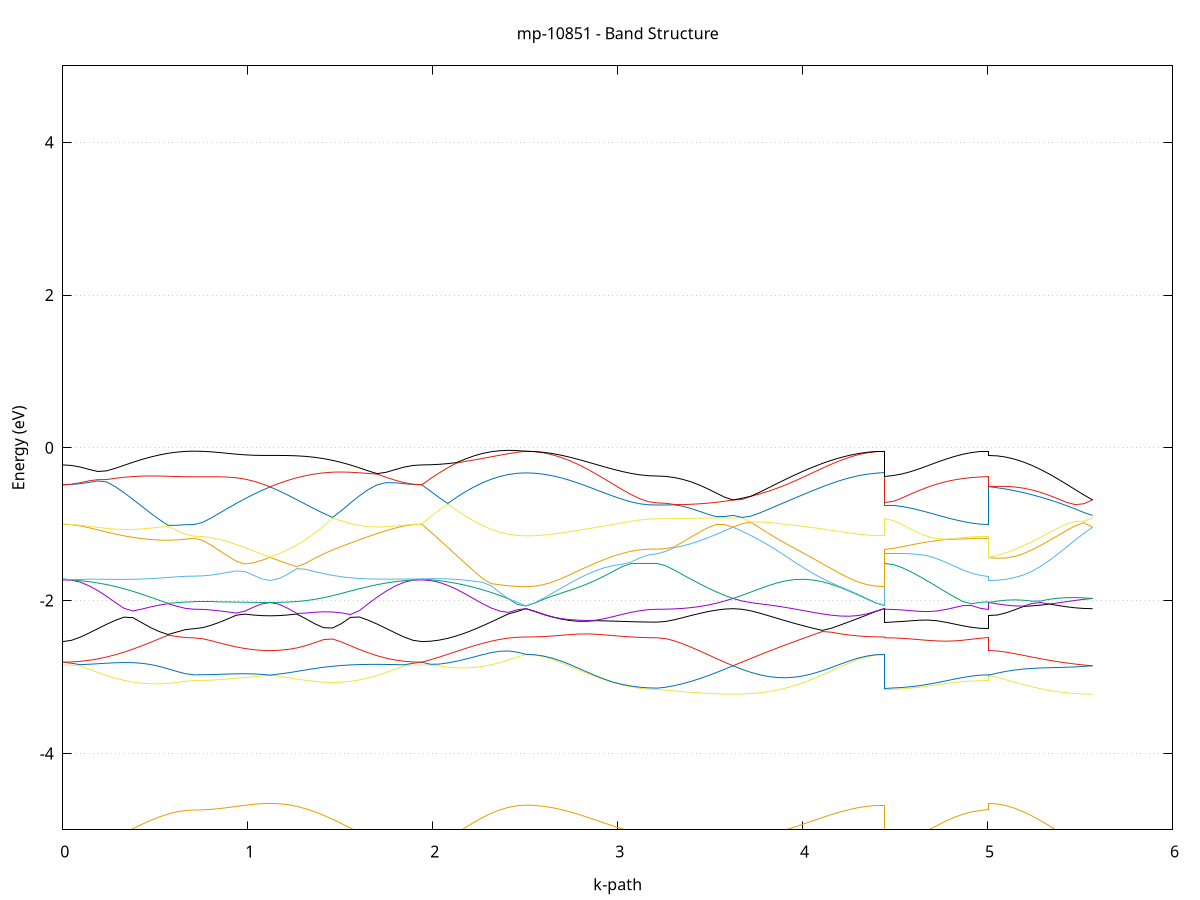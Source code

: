 set title 'mp-10851 - Band Structure'
set xlabel 'k-path'
set ylabel 'Energy (eV)'
set grid y
set yrange [-5:5]
set terminal png size 800,600
set output 'mp-10851_bands_gnuplot.png'
plot '-' using 1:2 with lines notitle, '-' using 1:2 with lines notitle, '-' using 1:2 with lines notitle, '-' using 1:2 with lines notitle, '-' using 1:2 with lines notitle, '-' using 1:2 with lines notitle, '-' using 1:2 with lines notitle, '-' using 1:2 with lines notitle, '-' using 1:2 with lines notitle, '-' using 1:2 with lines notitle, '-' using 1:2 with lines notitle, '-' using 1:2 with lines notitle, '-' using 1:2 with lines notitle, '-' using 1:2 with lines notitle, '-' using 1:2 with lines notitle, '-' using 1:2 with lines notitle, '-' using 1:2 with lines notitle, '-' using 1:2 with lines notitle, '-' using 1:2 with lines notitle, '-' using 1:2 with lines notitle, '-' using 1:2 with lines notitle, '-' using 1:2 with lines notitle, '-' using 1:2 with lines notitle, '-' using 1:2 with lines notitle, '-' using 1:2 with lines notitle, '-' using 1:2 with lines notitle, '-' using 1:2 with lines notitle, '-' using 1:2 with lines notitle, '-' using 1:2 with lines notitle, '-' using 1:2 with lines notitle, '-' using 1:2 with lines notitle, '-' using 1:2 with lines notitle, '-' using 1:2 with lines notitle, '-' using 1:2 with lines notitle, '-' using 1:2 with lines notitle, '-' using 1:2 with lines notitle, '-' using 1:2 with lines notitle, '-' using 1:2 with lines notitle, '-' using 1:2 with lines notitle, '-' using 1:2 with lines notitle, '-' using 1:2 with lines notitle, '-' using 1:2 with lines notitle, '-' using 1:2 with lines notitle, '-' using 1:2 with lines notitle, '-' using 1:2 with lines notitle, '-' using 1:2 with lines notitle, '-' using 1:2 with lines notitle, '-' using 1:2 with lines notitle
0.000000 -19.334784
0.047370 -19.331884
0.094739 -19.323184
0.142109 -19.308684
0.189479 -19.288584
0.236848 -19.263084
0.284218 -19.232584
0.331588 -19.197384
0.378957 -19.158084
0.426327 -19.115384
0.473697 -19.070384
0.521066 -19.024684
0.568436 -18.980584
0.615806 -18.941884
0.663175 -18.914284
0.710545 -18.904084
0.710545 -18.904084
0.756126 -18.901084
0.801708 -18.892584
0.847289 -18.878284
0.892871 -18.858384
0.938452 -18.833184
0.984034 -18.802784
1.029615 -18.767584
1.075197 -18.727884
1.120778 -18.683884
1.120778 -18.683884
1.169041 -18.734184
1.217304 -18.787084
1.265566 -18.841684
1.313829 -18.896884
1.362092 -18.951684
1.410355 -19.005284
1.458617 -19.056784
1.506880 -19.105484
1.555143 -19.150784
1.603406 -19.191984
1.651668 -19.228684
1.699931 -19.260484
1.748194 -19.286884
1.796456 -19.307684
1.844719 -19.322784
1.892982 -19.331784
1.941245 -19.334784
1.941245 -19.334784
1.988067 -19.331784
2.034889 -19.322684
2.081711 -19.307484
2.128533 -19.286284
2.175355 -19.259184
2.222177 -19.226284
2.268999 -19.187684
2.315821 -19.143484
2.362644 -19.094084
2.409466 -19.039484
2.456288 -18.979884
2.503110 -18.915784
2.503110 -18.915784
2.550480 -18.915284
2.597849 -18.913684
2.645219 -18.911284
2.692589 -18.907984
2.739958 -18.903984
2.787328 -18.899384
2.834697 -18.894384
2.882067 -18.889384
2.929437 -18.884384
2.976806 -18.879684
3.024176 -18.875584
3.071546 -18.872084
3.118915 -18.869384
3.166285 -18.867784
3.213655 -18.867284
3.213655 -18.867284
3.259236 -18.866884
3.304818 -18.865884
3.350399 -18.864384
3.395981 -18.862584
3.441562 -18.860684
3.487144 -18.858884
3.532725 -18.857384
3.578307 -18.856284
3.623888 -18.856084
3.623888 -18.856084
3.672151 -18.856484
3.720414 -18.857784
3.768676 -18.859984
3.816939 -18.863184
3.865202 -18.867084
3.913464 -18.871584
3.961727 -18.876684
4.009990 -18.882084
4.058253 -18.887684
4.106515 -18.893184
4.154778 -18.898484
4.203041 -18.903384
4.251304 -18.907584
4.299566 -18.911084
4.347829 -18.913684
4.396092 -18.915284
4.444355 -18.915784
4.444355 -18.867284
4.491177 -18.867884
4.537999 -18.869784
4.584821 -18.872884
4.631643 -18.876884
4.678465 -18.881384
4.725287 -18.886084
4.772109 -18.890884
4.818931 -18.895184
4.865753 -18.898984
4.912576 -18.901684
4.959398 -18.903484
5.006220 -18.904084
5.006220 -18.683884
5.053042 -18.711684
5.099864 -18.736984
5.146686 -18.759784
5.193508 -18.780184
5.240330 -18.798184
5.287152 -18.813584
5.333974 -18.826584
5.380797 -18.837184
5.427619 -18.845484
5.474441 -18.851284
5.521263 -18.854784
5.568085 -18.856084
e
0.000000 -17.925284
0.047370 -17.929484
0.094739 -17.941584
0.142109 -17.961584
0.189479 -17.989184
0.236848 -18.023784
0.284218 -18.064884
0.331588 -18.111584
0.378957 -18.162684
0.426327 -18.217184
0.473697 -18.273184
0.521066 -18.328784
0.568436 -18.380984
0.615806 -18.425784
0.663175 -18.457084
0.710545 -18.468684
0.710545 -18.468684
0.756126 -18.471184
0.801708 -18.479084
0.847289 -18.492284
0.892871 -18.510884
0.938452 -18.535084
0.984034 -18.564884
1.029615 -18.599984
1.075197 -18.639884
1.120778 -18.683884
1.120778 -18.683884
1.169041 -18.633384
1.217304 -18.579384
1.265566 -18.522484
1.313829 -18.463584
1.362092 -18.403284
1.410355 -18.342684
1.458617 -18.282584
1.506880 -18.224184
1.555143 -18.168384
1.603406 -18.116184
1.651668 -18.068684
1.699931 -18.026684
1.748194 -17.991184
1.796456 -17.962784
1.844719 -17.942184
1.892982 -17.929584
1.941245 -17.925284
1.941245 -17.925284
1.988067 -18.012084
2.034889 -18.100184
2.081711 -18.188884
2.128533 -18.277584
2.175355 -18.365584
2.222177 -18.452184
2.268999 -18.536684
2.315821 -18.619084
2.362644 -18.698584
2.409466 -18.774784
2.456288 -18.847184
2.503110 -18.915684
2.503110 -18.915684
2.550480 -18.912684
2.597849 -18.903384
2.645219 -18.887984
2.692589 -18.866684
2.739958 -18.839584
2.787328 -18.807084
2.834697 -18.769584
2.882067 -18.727484
2.929437 -18.681784
2.976806 -18.633384
3.024176 -18.583984
3.071546 -18.536184
3.118915 -18.494184
3.166285 -18.463984
3.213655 -18.452784
3.213655 -18.452784
3.259236 -18.449884
3.304818 -18.441384
3.350399 -18.426984
3.395981 -18.406784
3.441562 -18.380884
3.487144 -18.349184
3.532725 -18.311984
3.578307 -18.269384
3.623888 -18.221784
3.623888 -18.221784
3.672151 -18.276384
3.720414 -18.333384
3.768676 -18.391884
3.816939 -18.450784
3.865202 -18.509284
3.913464 -18.566284
3.961727 -18.620984
4.009990 -18.672584
4.058253 -18.720584
4.106515 -18.764284
4.154778 -18.803184
4.203041 -18.836784
4.251304 -18.864784
4.299566 -18.886884
4.347829 -18.902884
4.396092 -18.912484
4.444355 -18.915684
4.444355 -18.452784
4.491177 -18.453084
4.537999 -18.453884
4.584821 -18.455084
4.631643 -18.456784
4.678465 -18.458684
4.725287 -18.460784
4.772109 -18.462784
4.818931 -18.464684
4.865753 -18.466384
4.912576 -18.467584
4.959398 -18.468384
5.006220 -18.468684
5.006220 -18.683884
5.053042 -18.653884
5.099864 -18.621584
5.146686 -18.587184
5.193508 -18.550784
5.240330 -18.512784
5.287152 -18.473084
5.333974 -18.432184
5.380797 -18.390384
5.427619 -18.348084
5.474441 -18.305584
5.521263 -18.263284
5.568085 -18.221784
e
0.000000 -17.925284
0.047370 -17.925184
0.094739 -17.924584
0.142109 -17.923484
0.189479 -17.922184
0.236848 -17.920384
0.284218 -17.918484
0.331588 -17.916484
0.378957 -17.914384
0.426327 -17.912284
0.473697 -17.910384
0.521066 -17.908684
0.568436 -17.907284
0.615806 -17.906184
0.663175 -17.905484
0.710545 -17.905284
0.710545 -17.905284
0.756126 -17.906384
0.801708 -17.909484
0.847289 -17.914084
0.892871 -17.919484
0.938452 -17.924884
0.984034 -17.929684
1.029615 -17.933284
1.075197 -17.935484
1.120778 -17.936184
1.120778 -17.936184
1.169041 -17.935484
1.217304 -17.933584
1.265566 -17.930984
1.313829 -17.928084
1.362092 -17.925184
1.410355 -17.922684
1.458617 -17.920884
1.506880 -17.919584
1.555143 -17.919184
1.603406 -17.919384
1.651668 -17.920084
1.699931 -17.921084
1.748194 -17.922384
1.796456 -17.923584
1.844719 -17.924584
1.892982 -17.925184
1.941245 -17.925284
1.941245 -17.925284
1.988067 -17.840784
2.034889 -17.759184
2.081711 -17.681284
2.128533 -17.608284
2.175355 -17.540984
2.222177 -17.480384
2.268999 -17.427184
2.315821 -17.382484
2.362644 -17.346684
2.409466 -17.329484
2.456288 -17.326884
2.503110 -17.324284
2.503110 -17.324284
2.550480 -17.329584
2.597849 -17.345184
2.645219 -17.370884
2.692589 -17.405884
2.739958 -17.449284
2.787328 -17.500084
2.834697 -17.556884
2.882067 -17.618584
2.929437 -17.683184
2.976806 -17.748984
3.024176 -17.813584
3.071546 -17.873884
3.118915 -17.925184
3.166285 -17.960984
3.213655 -17.974184
3.213655 -17.974184
3.259236 -17.977484
3.304818 -17.987284
3.350399 -18.003484
3.395981 -18.026184
3.441562 -18.054884
3.487144 -18.089384
3.532725 -18.129084
3.578307 -18.173484
3.623888 -18.221784
3.623888 -18.221784
3.672151 -18.166384
3.720414 -18.106284
3.768676 -18.042284
3.816939 -17.975184
3.865202 -17.905884
3.913464 -17.835384
3.961727 -17.764784
4.009990 -17.695284
4.058253 -17.628084
4.106515 -17.564484
4.154778 -17.505884
4.203041 -17.453584
4.251304 -17.408784
4.299566 -17.372684
4.347829 -17.345984
4.396092 -17.329784
4.444355 -17.324284
4.444355 -17.974184
4.491177 -17.972984
4.537999 -17.969584
4.584821 -17.964184
4.631643 -17.957084
4.678465 -17.948784
4.725287 -17.939884
4.772109 -17.930884
4.818931 -17.922584
4.865753 -17.915484
4.912576 -17.909884
4.959398 -17.906484
5.006220 -17.905284
5.006220 -17.936184
5.053042 -17.938384
5.099864 -17.944984
5.146686 -17.956084
5.193508 -17.971484
5.240330 -17.990984
5.287152 -18.014484
5.333974 -18.041884
5.380797 -18.072584
5.427619 -18.106384
5.474441 -18.142784
5.521263 -18.181484
5.568085 -18.221784
e
0.000000 -17.345284
0.047370 -17.345384
0.094739 -17.345184
0.142109 -17.344984
0.189479 -17.344684
0.236848 -17.344184
0.284218 -17.343784
0.331588 -17.343184
0.378957 -17.342584
0.426327 -17.341984
0.473697 -17.341484
0.521066 -17.340884
0.568436 -17.340384
0.615806 -17.339984
0.663175 -17.339684
0.710545 -17.339684
0.710545 -17.339684
0.756126 -17.339584
0.801708 -17.339484
0.847289 -17.339384
0.892871 -17.338984
0.938452 -17.338684
0.984034 -17.338484
1.029615 -17.338184
1.075197 -17.338084
1.120778 -17.337984
1.120778 -17.337984
1.169041 -17.338184
1.217304 -17.338384
1.265566 -17.338684
1.313829 -17.339084
1.362092 -17.339684
1.410355 -17.340284
1.458617 -17.340984
1.506880 -17.341684
1.555143 -17.342384
1.603406 -17.343084
1.651668 -17.343684
1.699931 -17.344284
1.748194 -17.344584
1.796456 -17.344984
1.844719 -17.345184
1.892982 -17.345384
1.941245 -17.345284
1.941245 -17.345284
1.988067 -17.345284
2.034889 -17.344684
2.081711 -17.343684
2.128533 -17.342384
2.175355 -17.340884
2.222177 -17.338984
2.268999 -17.336784
2.315821 -17.334484
2.362644 -17.332084
2.409466 -17.320784
2.456288 -17.321684
2.503110 -17.324284
2.503110 -17.324284
2.550480 -17.324484
2.597849 -17.325184
2.645219 -17.326284
2.692589 -17.327684
2.739958 -17.329484
2.787328 -17.331584
2.834697 -17.334084
2.882067 -17.336884
2.929437 -17.339884
2.976806 -17.342884
3.024176 -17.345684
3.071546 -17.348184
3.118915 -17.349984
3.166285 -17.351184
3.213655 -17.351584
3.213655 -17.351584
3.259236 -17.351584
3.304818 -17.351584
3.350399 -17.351784
3.395981 -17.352184
3.441562 -17.352984
3.487144 -17.354084
3.532725 -17.355084
3.578307 -17.355784
3.623888 -17.356084
3.623888 -17.356084
3.672151 -17.355784
3.720414 -17.354784
3.768676 -17.353284
3.816939 -17.351184
3.865202 -17.348684
3.913464 -17.345884
3.961727 -17.342984
4.009990 -17.340084
4.058253 -17.337184
4.106515 -17.334384
4.154778 -17.331984
4.203041 -17.329684
4.251304 -17.327784
4.299566 -17.326384
4.347829 -17.325184
4.396092 -17.324484
4.444355 -17.324284
4.444355 -17.351584
4.491177 -17.351184
4.537999 -17.349984
4.584821 -17.348184
4.631643 -17.345884
4.678465 -17.343284
4.725287 -17.340484
4.772109 -17.337784
4.818931 -17.335484
4.865753 -17.335784
4.912576 -17.337884
4.959398 -17.339184
5.006220 -17.339684
5.006220 -17.337984
5.053042 -17.338184
5.099864 -17.338484
5.146686 -17.338684
5.193508 -17.339084
5.240330 -17.342384
5.287152 -17.345584
5.333974 -17.348584
5.380797 -17.351084
5.427619 -17.353284
5.474441 -17.354784
5.521263 -17.355684
5.568085 -17.356084
e
0.000000 -17.304984
0.047370 -17.305484
0.094739 -17.306784
0.142109 -17.308684
0.189479 -17.311184
0.236848 -17.313984
0.284218 -17.316884
0.331588 -17.319784
0.378957 -17.322584
0.426327 -17.325084
0.473697 -17.327384
0.521066 -17.329284
0.568436 -17.330784
0.615806 -17.331884
0.663175 -17.332484
0.710545 -17.332784
0.710545 -17.332784
0.756126 -17.332384
0.801708 -17.331584
0.847289 -17.330384
0.892871 -17.328984
0.938452 -17.327884
0.984034 -17.327684
1.029615 -17.327384
1.075197 -17.327084
1.120778 -17.326584
1.120778 -17.326584
1.169041 -17.327284
1.217304 -17.328384
1.265566 -17.329284
1.313829 -17.329984
1.362092 -17.330184
1.410355 -17.329784
1.458617 -17.328684
1.506880 -17.326884
1.555143 -17.324384
1.603406 -17.321384
1.651668 -17.318084
1.699931 -17.314784
1.748194 -17.311584
1.796456 -17.308884
1.844719 -17.306784
1.892982 -17.305584
1.941245 -17.304984
1.941245 -17.304984
1.988067 -17.305584
2.034889 -17.306284
2.081711 -17.307084
2.128533 -17.308184
2.175355 -17.309584
2.222177 -17.311084
2.268999 -17.312784
2.315821 -17.314884
2.362644 -17.317084
2.409466 -17.319384
2.456288 -17.304984
2.503110 -17.304984
2.503110 -17.304984
2.550480 -17.305384
2.597849 -17.306384
2.645219 -17.308184
2.692589 -17.310384
2.739958 -17.313084
2.787328 -17.315984
2.834697 -17.318884
2.882067 -17.321684
2.929437 -17.324184
2.976806 -17.326284
3.024176 -17.327884
3.071546 -17.329284
3.118915 -17.330184
3.166285 -17.330684
3.213655 -17.330884
3.213655 -17.330884
3.259236 -17.331184
3.304818 -17.332084
3.350399 -17.333184
3.395981 -17.334284
3.441562 -17.334784
3.487144 -17.334684
3.532725 -17.333984
3.578307 -17.332684
3.623888 -17.330984
3.623888 -17.330984
3.672151 -17.332684
3.720414 -17.333884
3.768676 -17.334384
3.816939 -17.334184
3.865202 -17.333184
3.913464 -17.331584
3.961727 -17.329284
4.009990 -17.326584
4.058253 -17.323384
4.106515 -17.320084
4.154778 -17.316684
4.203041 -17.313484
4.251304 -17.310684
4.299566 -17.308284
4.347829 -17.306484
4.396092 -17.305384
4.444355 -17.304984
4.444355 -17.330884
4.491177 -17.330884
4.537999 -17.330884
4.584821 -17.330984
4.631643 -17.330984
4.678465 -17.331084
4.725287 -17.331084
4.772109 -17.330984
4.818931 -17.333084
4.865753 -17.333884
4.912576 -17.333084
4.959398 -17.332784
5.006220 -17.332784
5.006220 -17.326584
5.053042 -17.329284
5.099864 -17.332284
5.146686 -17.335584
5.193508 -17.338984
5.240330 -17.339184
5.287152 -17.338984
5.333974 -17.338584
5.380797 -17.337784
5.427619 -17.336484
5.474441 -17.334884
5.521263 -17.333084
5.568085 -17.330984
e
0.000000 -17.304984
0.047370 -17.305284
0.094739 -17.305984
0.142109 -17.307184
0.189479 -17.308684
0.236848 -17.310684
0.284218 -17.312884
0.331588 -17.315184
0.378957 -17.317584
0.426327 -17.319984
0.473697 -17.322184
0.521066 -17.324184
0.568436 -17.325784
0.615806 -17.327084
0.663175 -17.327884
0.710545 -17.328184
0.710545 -17.328184
0.756126 -17.328084
0.801708 -17.328084
0.847289 -17.328084
0.892871 -17.327984
0.938452 -17.327684
0.984034 -17.326684
1.029615 -17.326284
1.075197 -17.326184
1.120778 -17.326484
1.120778 -17.326484
1.169041 -17.325884
1.217304 -17.324984
1.265566 -17.323984
1.313829 -17.322884
1.362092 -17.321584
1.410355 -17.320184
1.458617 -17.318784
1.506880 -17.317184
1.555143 -17.315584
1.603406 -17.313784
1.651668 -17.311984
1.699931 -17.310284
1.748194 -17.308584
1.796456 -17.307184
1.844719 -17.305984
1.892982 -17.305284
1.941245 -17.304984
1.941245 -17.304984
1.988067 -17.304784
2.034889 -17.304484
2.081711 -17.304284
2.128533 -17.304284
2.175355 -17.304384
2.222177 -17.304484
2.268999 -17.304484
2.315821 -17.304584
2.362644 -17.304884
2.409466 -17.304984
2.456288 -17.304984
2.503110 -17.299684
2.503110 -17.299684
2.550480 -17.299784
2.597849 -17.300184
2.645219 -17.300984
2.692589 -17.302084
2.739958 -17.303384
2.787328 -17.304784
2.834697 -17.306384
2.882067 -17.308084
2.929437 -17.309684
2.976806 -17.311284
3.024176 -17.312684
3.071546 -17.313884
3.118915 -17.314684
3.166285 -17.315184
3.213655 -17.315384
3.213655 -17.315384
3.259236 -17.315684
3.304818 -17.316484
3.350399 -17.317884
3.395981 -17.319784
3.441562 -17.321884
3.487144 -17.324284
3.532725 -17.326584
3.578307 -17.328884
3.623888 -17.330984
3.623888 -17.330984
3.672151 -17.328884
3.720414 -17.326484
3.768676 -17.323984
3.816939 -17.321484
3.865202 -17.318884
3.913464 -17.316284
3.961727 -17.313784
4.009990 -17.311384
4.058253 -17.309084
4.106515 -17.307084
4.154778 -17.305184
4.203041 -17.303484
4.251304 -17.302184
4.299566 -17.301084
4.347829 -17.300284
4.396092 -17.299784
4.444355 -17.299684
4.444355 -17.315384
4.491177 -17.315784
4.537999 -17.316884
4.584821 -17.318684
4.631643 -17.321084
4.678465 -17.323884
4.725287 -17.326884
4.772109 -17.330084
4.818931 -17.330784
4.865753 -17.330184
4.912576 -17.329184
4.959398 -17.328384
5.006220 -17.328184
5.006220 -17.326484
5.053042 -17.324284
5.099864 -17.322284
5.146686 -17.320984
5.193508 -17.320384
5.240330 -17.320184
5.287152 -17.320584
5.333974 -17.321484
5.380797 -17.322884
5.427619 -17.324584
5.474441 -17.326584
5.521263 -17.328784
5.568085 -17.330984
e
0.000000 -8.552484
0.047370 -8.554284
0.094739 -8.559284
0.142109 -8.567484
0.189479 -8.578184
0.236848 -8.591184
0.284218 -8.605484
0.331588 -8.620684
0.378957 -8.635984
0.426327 -8.650784
0.473697 -8.664384
0.521066 -8.676284
0.568436 -8.685984
0.615806 -8.693184
0.663175 -8.697584
0.710545 -8.699084
0.710545 -8.699084
0.756126 -8.701584
0.801708 -8.708684
0.847289 -8.718884
0.892871 -8.730784
0.938452 -8.742584
0.984034 -8.753084
1.029615 -8.761284
1.075197 -8.766384
1.120778 -8.768084
1.120778 -8.768084
1.169041 -8.766184
1.217304 -8.760384
1.265566 -8.751084
1.313829 -8.738684
1.362092 -8.723584
1.410355 -8.706384
1.458617 -8.687684
1.506880 -8.668084
1.555143 -8.648384
1.603406 -8.629184
1.651668 -8.610884
1.699931 -8.594384
1.748194 -8.579984
1.796456 -8.568284
1.844719 -8.559584
1.892982 -8.554384
1.941245 -8.552484
1.941245 -8.552484
1.988067 -8.718084
2.034889 -8.874984
2.081711 -9.022084
2.128533 -9.158084
2.175355 -9.281584
2.222177 -9.391584
2.268999 -9.486784
2.315821 -9.566284
2.362644 -9.629184
2.409466 -9.674584
2.456288 -9.701984
2.503110 -9.711184
2.503110 -9.711184
2.550480 -9.702184
2.597849 -9.675384
2.645219 -9.631284
2.692589 -9.570684
2.739958 -9.494984
2.787328 -9.405584
2.834697 -9.304384
2.882067 -9.193584
2.929437 -9.075684
2.976806 -8.954084
3.024176 -8.832884
3.071546 -8.718384
3.118915 -8.619684
3.166285 -8.549884
3.213655 -8.524284
3.213655 -8.524284
3.259236 -8.516684
3.304818 -8.494084
3.350399 -8.456984
3.395981 -8.405984
3.441562 -8.342184
3.487144 -8.266584
3.532725 -8.180584
3.578307 -8.085684
3.623888 -7.983484
3.623888 -7.983484
3.672151 -8.100784
3.720414 -8.227684
3.768676 -8.361584
3.816939 -8.499684
3.865202 -8.639584
3.913464 -8.778884
3.961727 -8.915584
4.009990 -9.047484
4.058253 -9.172484
4.106515 -9.288684
4.154778 -9.394084
4.203041 -9.486884
4.251304 -9.565484
4.299566 -9.628284
4.347829 -9.673984
4.396092 -9.701884
4.444355 -9.711184
4.444355 -8.524284
4.491177 -8.527684
4.537999 -8.537584
4.584821 -8.552984
4.631643 -8.572584
4.678465 -8.594584
4.725287 -8.617384
4.772109 -8.639484
4.818931 -8.659484
4.865753 -8.676184
4.912576 -8.688684
4.959398 -8.696484
5.006220 -8.699084
5.006220 -8.768084
5.053042 -8.761784
5.099864 -8.742984
5.146686 -8.711984
5.193508 -8.668984
5.240330 -8.614684
5.287152 -8.549484
5.333974 -8.474384
5.380797 -8.390184
5.427619 -8.297884
5.474441 -8.198484
5.521263 -8.093284
5.568085 -7.983484
e
0.000000 -8.552484
0.047370 -8.544584
0.094739 -8.520984
0.142109 -8.482284
0.189479 -8.429284
0.236848 -8.363384
0.284218 -8.286284
0.331588 -8.199984
0.378957 -8.106984
0.426327 -8.010384
0.473697 -7.913984
0.521066 -7.822284
0.568436 -7.740784
0.615806 -7.675584
0.663175 -7.633184
0.710545 -7.618384
0.710545 -7.618384
0.756126 -7.606984
0.801708 -7.573484
0.847289 -7.519684
0.892871 -7.447684
0.938452 -7.360384
0.984034 -7.260184
1.029615 -7.149684
1.075197 -7.031184
1.120778 -6.906784
1.120778 -6.906784
1.169041 -7.041684
1.217304 -7.177784
1.265566 -7.313984
1.313829 -7.449484
1.362092 -7.582984
1.410355 -7.713484
1.458617 -7.839584
1.506880 -7.959884
1.555143 -8.072984
1.603406 -8.177384
1.651668 -8.271584
1.699931 -8.354184
1.748194 -8.423784
1.796456 -8.479384
1.844719 -8.519784
1.892982 -8.544284
1.941245 -8.552484
1.941245 -8.552484
1.988067 -8.379884
2.034889 -8.201284
2.081711 -8.018384
2.128533 -7.832384
2.175355 -7.644684
2.222177 -7.456884
2.268999 -7.270384
2.315821 -7.086584
2.362644 -6.907084
2.409466 -6.733284
2.456288 -6.566484
2.503110 -6.408084
2.503110 -6.408084
2.550480 -6.420184
2.597849 -6.454884
2.645219 -6.508084
2.692589 -6.575884
2.739958 -6.655284
2.787328 -6.744184
2.834697 -6.841084
2.882067 -6.944484
2.929437 -7.053084
2.976806 -7.164484
3.024176 -7.275684
3.071546 -7.381484
3.118915 -7.473484
3.166285 -7.538884
3.213655 -7.563184
3.213655 -7.563184
3.259236 -7.566684
3.304818 -7.577784
3.350399 -7.597484
3.395981 -7.627484
3.441562 -7.669984
3.487144 -7.726484
3.532725 -7.797984
3.578307 -7.884084
3.623888 -7.983484
3.623888 -7.983484
3.672151 -7.869084
3.720414 -7.750384
3.768676 -7.629184
3.816939 -7.507184
3.865202 -7.386184
3.913464 -7.267484
3.961727 -7.152184
4.009990 -7.041384
4.058253 -6.935584
4.106515 -6.835584
4.154778 -6.741984
4.203041 -6.655484
4.251304 -6.577484
4.299566 -6.509984
4.347829 -6.456184
4.396092 -6.420684
4.444355 -6.408084
4.444355 -7.563184
4.491177 -7.564084
4.537999 -7.566884
4.584821 -7.571184
4.631643 -7.576984
4.678465 -7.583584
4.725287 -7.590784
4.772109 -7.597884
4.818931 -7.604584
4.865753 -7.610284
4.912576 -7.614684
4.959398 -7.617384
5.006220 -7.618384
5.006220 -6.906784
5.053042 -6.944584
5.099864 -6.994584
5.146686 -7.057384
5.193508 -7.132684
5.240330 -7.219184
5.287152 -7.315184
5.333974 -7.418984
5.380797 -7.528284
5.427619 -7.641184
5.474441 -7.755884
5.521263 -7.870484
5.568085 -7.983484
e
0.000000 -5.731684
0.047370 -5.730784
0.094739 -5.728084
0.142109 -5.723984
0.189479 -5.719384
0.236848 -5.715184
0.284218 -5.711984
0.331588 -5.710384
0.378957 -5.710584
0.426327 -5.743384
0.473697 -5.817284
0.521066 -5.888684
0.568436 -5.953284
0.615806 -6.005684
0.663175 -6.040184
0.710545 -6.052284
0.710545 -6.052284
0.756126 -6.075984
0.801708 -6.137484
0.847289 -6.221484
0.892871 -6.319284
0.938452 -6.426384
0.984034 -6.540084
1.029615 -6.658884
1.075197 -6.781484
1.120778 -6.906784
1.120778 -6.906784
1.169041 -6.771284
1.217304 -6.634084
1.265566 -6.497484
1.313829 -6.363784
1.362092 -6.235084
1.410355 -6.113484
1.458617 -6.001284
1.506880 -5.901184
1.555143 -5.817984
1.603406 -5.759184
1.651668 -5.729084
1.699931 -5.719784
1.748194 -5.720284
1.796456 -5.723984
1.844719 -5.727884
1.892982 -5.730784
1.941245 -5.731684
1.941245 -5.731684
1.988067 -5.733784
2.034889 -5.739484
2.081711 -5.748584
2.128533 -5.760384
2.175355 -5.773884
2.222177 -5.788284
2.268999 -5.802384
2.315821 -5.879484
2.362644 -5.994184
2.409466 -6.120984
2.456288 -6.259184
2.503110 -6.408084
2.503110 -6.408084
2.550480 -6.414084
2.597849 -6.430784
2.645219 -6.455184
2.692589 -6.484084
2.739958 -6.514684
2.787328 -6.544984
2.834697 -6.573784
2.882067 -6.600084
2.929437 -6.623384
2.976806 -6.643284
3.024176 -6.659584
3.071546 -6.672384
3.118915 -6.681384
3.166285 -6.686784
3.213655 -6.688684
3.213655 -6.688684
3.259236 -6.694784
3.304818 -6.712384
3.350399 -6.738584
3.395981 -6.769484
3.441562 -6.800684
3.487144 -6.828284
3.532725 -6.849084
3.578307 -6.861684
3.623888 -6.865784
3.623888 -6.865784
3.672151 -6.861584
3.720414 -6.849684
3.768676 -6.831484
3.816939 -6.808084
3.865202 -6.780484
3.913464 -6.749484
3.961727 -6.715784
4.009990 -6.679984
4.058253 -6.642584
4.106515 -6.604184
4.154778 -6.565484
4.203041 -6.527284
4.251304 -6.491084
4.299566 -6.458484
4.347829 -6.431984
4.396092 -6.414284
4.444355 -6.408084
4.444355 -6.688684
4.491177 -6.680484
4.537999 -6.656184
4.584821 -6.617084
4.631643 -6.564884
4.678465 -6.501684
4.725287 -6.429984
4.772109 -6.352484
4.818931 -6.272484
4.865753 -6.194184
4.912576 -6.123984
4.959398 -6.072084
5.006220 -6.052284
5.006220 -6.906784
5.053042 -6.880184
5.099864 -6.862784
5.146686 -6.852884
5.193508 -6.848484
5.240330 -6.847984
5.287152 -6.849884
5.333974 -6.853184
5.380797 -6.856884
5.427619 -6.860484
5.474441 -6.863284
5.521263 -6.865184
5.568085 -6.865784
e
0.000000 -5.440884
0.047370 -5.451484
0.094739 -5.472884
0.142109 -5.495284
0.189479 -5.515284
0.236848 -5.531784
0.284218 -5.544484
0.331588 -5.601484
0.378957 -5.670584
0.426327 -5.712184
0.473697 -5.714584
0.521066 -5.717284
0.568436 -5.719784
0.615806 -5.721784
0.663175 -5.723084
0.710545 -5.723584
0.710545 -5.723584
0.756126 -5.709484
0.801708 -5.676884
0.847289 -5.640384
0.892871 -5.607684
0.938452 -5.581884
0.984034 -5.563584
1.029615 -5.552284
1.075197 -5.547284
1.120778 -5.545884
1.120778 -5.545884
1.169041 -5.548384
1.217304 -5.553084
1.265566 -5.558684
1.313829 -5.564184
1.362092 -5.568884
1.410355 -5.571884
1.458617 -5.573084
1.506880 -5.577484
1.555143 -5.575384
1.603406 -5.559484
1.651668 -5.548784
1.699931 -5.534684
1.748194 -5.517284
1.796456 -5.496684
1.844719 -5.473784
1.892982 -5.451784
1.941245 -5.440884
1.941245 -5.440884
1.988067 -5.447784
2.034889 -5.483184
2.081711 -5.545284
2.128533 -5.602184
2.175355 -5.653384
2.222177 -5.698384
2.268999 -5.777484
2.315821 -5.815084
2.362644 -5.825584
2.409466 -5.832784
2.456288 -5.835784
2.503110 -5.834184
2.503110 -5.834184
2.550480 -5.826484
2.597849 -5.805284
2.645219 -5.774584
2.692589 -5.738384
2.739958 -5.699884
2.787328 -5.660984
2.834697 -5.623284
2.882067 -5.587384
2.929437 -5.553984
2.976806 -5.523484
3.024176 -5.496384
3.071546 -5.473584
3.118915 -5.455784
3.166285 -5.444384
3.213655 -5.440384
3.213655 -5.440384
3.259236 -5.436484
3.304818 -5.425284
3.350399 -5.408384
3.395981 -5.387584
3.441562 -5.365184
3.487144 -5.343184
3.532725 -5.323284
3.578307 -5.307084
3.623888 -5.295784
3.623888 -5.295784
3.672151 -5.306584
3.720414 -5.321184
3.768676 -5.340084
3.816939 -5.363284
3.865202 -5.390684
3.913464 -5.421884
3.961727 -5.456784
4.009990 -5.495084
4.058253 -5.536484
4.106515 -5.580484
4.154778 -5.626384
4.203041 -5.674784
4.251304 -5.724384
4.299566 -5.768184
4.347829 -5.803284
4.396092 -5.826184
4.444355 -5.834184
4.444355 -5.440384
4.491177 -5.458184
4.537999 -5.496084
4.584821 -5.537784
4.631643 -5.577284
4.678465 -5.612684
4.725287 -5.643184
4.772109 -5.668484
4.818931 -5.688784
4.865753 -5.704184
4.912576 -5.714984
4.959398 -5.721384
5.006220 -5.723584
5.006220 -5.545884
5.053042 -5.580084
5.099864 -5.604184
5.146686 -5.616984
5.193508 -5.618084
5.240330 -5.607784
5.287152 -5.586784
5.333974 -5.556184
5.380797 -5.517084
5.427619 -5.470484
5.474441 -5.417484
5.521263 -5.358884
5.568085 -5.295784
e
0.000000 -5.345884
0.047370 -5.351584
0.094739 -5.368484
0.142109 -5.396184
0.189479 -5.434284
0.236848 -5.481884
0.284218 -5.537984
0.331588 -5.553384
0.378957 -5.558784
0.426327 -5.561584
0.473697 -5.562584
0.521066 -5.562484
0.568436 -5.561984
0.615806 -5.561384
0.663175 -5.560984
0.710545 -5.560884
0.710545 -5.560884
0.756126 -5.560484
0.801708 -5.559584
0.847289 -5.558184
0.892871 -5.556184
0.938452 -5.553884
0.984034 -5.551484
1.029615 -5.549184
1.075197 -5.546784
1.120778 -5.545884
1.120778 -5.545884
1.169041 -5.545584
1.217304 -5.546584
1.265566 -5.549284
1.313829 -5.553684
1.362092 -5.559484
1.410355 -5.566384
1.458617 -5.572884
1.506880 -5.571384
1.555143 -5.566984
1.603406 -5.559384
1.651668 -5.524984
1.699931 -5.479984
1.748194 -5.435384
1.796456 -5.397584
1.844719 -5.369184
1.892982 -5.351784
1.941245 -5.345884
1.941245 -5.345884
1.988067 -5.416484
2.034889 -5.468484
2.081711 -5.502984
2.128533 -5.551184
2.175355 -5.613184
2.222177 -5.688584
2.268999 -5.737084
2.315821 -5.769284
2.362644 -5.794884
2.409466 -5.814084
2.456288 -5.826984
2.503110 -5.834084
2.503110 -5.834084
2.550480 -5.825184
2.597849 -5.799784
2.645219 -5.761084
2.692589 -5.712984
2.739958 -5.658984
2.787328 -5.601784
2.834697 -5.544084
2.882067 -5.487784
2.929437 -5.434884
2.976806 -5.386984
3.024176 -5.345684
3.071546 -5.312084
3.118915 -5.287384
3.166285 -5.272284
3.213655 -5.267184
3.213655 -5.267184
3.259236 -5.267584
3.304818 -5.268684
3.350399 -5.270484
3.395981 -5.272784
3.441562 -5.275584
3.487144 -5.278984
3.532725 -5.283184
3.578307 -5.288484
3.623888 -5.295784
3.623888 -5.295784
3.672151 -5.290184
3.720414 -5.291984
3.768676 -5.301684
3.816939 -5.319484
3.865202 -5.345384
3.913464 -5.378884
3.961727 -5.419184
4.009990 -5.465084
4.058253 -5.515284
4.106515 -5.568184
4.154778 -5.621984
4.203041 -5.673284
4.251304 -5.719584
4.299566 -5.762784
4.347829 -5.799484
4.396092 -5.824884
4.444355 -5.834084
4.444355 -5.267184
4.491177 -5.245484
4.537999 -5.195984
4.584821 -5.135584
4.631643 -5.146384
4.678465 -5.191884
4.725287 -5.245484
4.772109 -5.305784
4.818931 -5.370484
4.865753 -5.436084
4.912576 -5.496884
4.959398 -5.542984
5.006220 -5.560884
5.006220 -5.545884
5.053042 -5.503584
5.099864 -5.455384
5.146686 -5.403984
5.193508 -5.351684
5.240330 -5.300984
5.287152 -5.253484
5.333974 -5.210884
5.380797 -5.174484
5.427619 -5.145284
5.474441 -5.159584
5.521263 -5.229084
5.568085 -5.295784
e
0.000000 -5.345884
0.047370 -5.331184
0.094739 -5.297484
0.142109 -5.254684
0.189479 -5.206384
0.236848 -5.154084
0.284218 -5.098984
0.331588 -5.042184
0.378957 -4.985384
0.426327 -4.930184
0.473697 -4.878584
0.521066 -4.832484
0.568436 -4.794084
0.615806 -4.765084
0.663175 -4.747084
0.710545 -4.740984
0.710545 -4.740984
0.756126 -4.738784
0.801708 -4.732284
0.847289 -4.722084
0.892871 -4.708884
0.938452 -4.694184
0.984034 -4.679484
1.029615 -4.666784
1.075197 -4.657984
1.120778 -4.654684
1.120778 -4.654684
1.169041 -4.658784
1.217304 -4.671784
1.265566 -4.693884
1.313829 -4.725084
1.362092 -4.764584
1.410355 -4.810984
1.458617 -4.862984
1.506880 -4.918784
1.555143 -4.976884
1.603406 -5.035584
1.651668 -5.093684
1.699931 -5.149784
1.748194 -5.203084
1.796456 -5.252284
1.844719 -5.295984
1.892982 -5.330684
1.941245 -5.345884
1.941245 -5.345884
1.988067 -5.272384
2.034889 -5.197084
2.081711 -5.120984
2.128533 -5.045684
2.175355 -4.972784
2.222177 -4.903784
2.268999 -4.840684
2.315821 -4.785384
2.362644 -4.739984
2.409466 -4.705984
2.456288 -4.684884
2.503110 -4.677784
2.503110 -4.677784
2.550480 -4.681484
2.597849 -4.692284
2.645219 -4.709984
2.692589 -4.733984
2.739958 -4.763484
2.787328 -4.797384
2.834697 -4.834584
2.882067 -4.873584
2.929437 -4.913084
2.976806 -4.951284
3.024176 -4.986684
3.071546 -5.017384
3.118915 -5.041484
3.166285 -5.056984
3.213655 -5.062384
3.213655 -5.062384
3.259236 -5.063384
3.304818 -5.066484
3.350399 -5.071384
3.395981 -5.077784
3.441562 -5.085084
3.487144 -5.092684
3.532725 -5.099584
3.578307 -5.104684
3.623888 -5.106684
3.623888 -5.106684
3.672151 -5.103984
3.720414 -5.095184
3.768676 -5.079784
3.816939 -5.057784
3.865202 -5.029884
3.913464 -4.996884
3.961727 -4.960084
4.009990 -4.920584
4.058253 -4.880084
4.106515 -4.839884
4.154778 -4.801584
4.203041 -4.766484
4.251304 -4.736084
4.299566 -4.711184
4.347829 -4.692884
4.396092 -4.681584
4.444355 -4.677784
4.444355 -5.062384
4.491177 -5.067684
4.537999 -5.083684
4.584821 -5.110084
4.631643 -5.071584
4.678465 -5.007384
4.725287 -4.945684
4.772109 -4.888684
4.818931 -4.838684
4.865753 -4.797284
4.912576 -4.766484
4.959398 -4.747384
5.006220 -4.740984
5.006220 -4.654684
5.053042 -4.661984
5.099864 -4.683484
5.146686 -4.717984
5.193508 -4.763784
5.240330 -4.818784
5.287152 -4.880784
5.333974 -4.947684
5.380797 -5.017584
5.427619 -5.088684
5.474441 -5.123984
5.521263 -5.110984
5.568085 -5.106684
e
0.000000 -2.844384
0.047370 -2.843284
0.094739 -2.855984
0.142109 -2.897784
0.189479 -2.940484
0.236848 -2.980184
0.284218 -3.014884
0.331588 -3.043684
0.378957 -3.065884
0.426327 -3.081184
0.473697 -3.089384
0.521066 -3.090284
0.568436 -3.084184
0.615806 -3.071784
0.663175 -3.056084
0.710545 -3.047084
0.710545 -3.047084
0.756126 -3.045484
0.801708 -3.040984
0.847289 -3.034084
0.892871 -3.025584
0.938452 -3.016284
0.984034 -3.006584
1.029615 -2.996884
1.075197 -2.986784
1.120778 -2.975584
1.120778 -2.975584
1.169041 -2.990184
1.217304 -3.007784
1.265566 -3.026284
1.313829 -3.043784
1.362092 -3.058084
1.410355 -3.067584
1.458617 -3.070984
1.506880 -3.067484
1.555143 -3.056584
1.603406 -3.037984
1.651668 -3.012084
1.699931 -2.979284
1.748194 -2.940784
1.796456 -2.898384
1.844719 -2.855884
1.892982 -2.843284
1.941245 -2.844384
1.941245 -2.844384
1.988067 -2.841084
2.034889 -2.855184
2.081711 -2.871084
2.128533 -2.880084
2.175355 -2.881784
2.222177 -2.875584
2.268999 -2.861584
2.315821 -2.839984
2.362644 -2.811284
2.409466 -2.776984
2.456288 -2.739584
2.503110 -2.703284
2.503110 -2.703284
2.550480 -2.711084
2.597849 -2.733884
2.645219 -2.768584
2.692589 -2.811584
2.739958 -2.858984
2.787328 -2.907284
2.834697 -2.954084
2.882067 -2.997484
2.929437 -3.036284
2.976806 -3.069584
3.024176 -3.102784
3.071546 -3.129284
3.118915 -3.148284
3.166285 -3.159684
3.213655 -3.163484
3.213655 -3.163484
3.259236 -3.171084
3.304818 -3.181784
3.350399 -3.191384
3.395981 -3.199984
3.441562 -3.207584
3.487144 -3.214084
3.532725 -3.219384
3.578307 -3.222884
3.623888 -3.224184
3.623888 -3.224184
3.672151 -3.222484
3.720414 -3.216884
3.768676 -3.206684
3.816939 -3.191284
3.865202 -3.169984
3.913464 -3.142584
3.961727 -3.108784
4.009990 -3.068984
4.058253 -3.023684
4.106515 -2.973984
4.154778 -2.921384
4.203041 -2.868184
4.251304 -2.817084
4.299566 -2.771484
4.347829 -2.735084
4.396092 -2.711484
4.444355 -2.703284
4.444355 -3.163484
4.491177 -3.161384
4.537999 -3.155484
4.584821 -3.145784
4.631643 -3.133084
4.678465 -3.117984
4.725287 -3.101884
4.772109 -3.086084
4.818931 -3.071984
4.865753 -3.060784
4.912576 -3.052984
4.959398 -3.048484
5.006220 -3.047084
5.006220 -2.975584
5.053042 -3.005384
5.099864 -3.036884
5.146686 -3.068784
5.193508 -3.099484
5.240330 -3.128084
5.287152 -3.153684
5.333974 -3.175484
5.380797 -3.193284
5.427619 -3.207084
5.474441 -3.216684
5.521263 -3.222384
5.568085 -3.224184
e
0.000000 -2.806084
0.047370 -2.820184
0.094739 -2.838284
0.142109 -2.833184
0.189479 -2.826484
0.236848 -2.819484
0.284218 -2.813684
0.331588 -2.810584
0.378957 -2.812184
0.426327 -2.820184
0.473697 -2.836284
0.521066 -2.860884
0.568436 -2.892284
0.615806 -2.926584
0.663175 -2.957184
0.710545 -2.971584
0.710545 -2.971584
0.756126 -2.970684
0.801708 -2.968384
0.847289 -2.964984
0.892871 -2.961284
0.938452 -2.958484
0.984034 -2.957484
1.029615 -2.959584
1.075197 -2.965484
1.120778 -2.975484
1.120778 -2.975484
1.169041 -2.961684
1.217304 -2.945384
1.265566 -2.926884
1.313829 -2.907484
1.362092 -2.888884
1.410355 -2.872484
1.458617 -2.859184
1.506880 -2.849084
1.555143 -2.841884
1.603406 -2.837384
1.651668 -2.835084
1.699931 -2.834584
1.748194 -2.835484
1.796456 -2.837684
1.844719 -2.840584
1.892982 -2.820784
1.941245 -2.806084
1.941245 -2.806084
1.988067 -2.833284
2.034889 -2.831384
2.081711 -2.815584
2.128533 -2.794184
2.175355 -2.767984
2.222177 -2.738584
2.268999 -2.708284
2.315821 -2.681084
2.362644 -2.662684
2.409466 -2.659484
2.456288 -2.674184
2.503110 -2.703184
2.503110 -2.703184
2.550480 -2.708684
2.597849 -2.725184
2.645219 -2.752584
2.692589 -2.789984
2.739958 -2.834984
2.787328 -2.884384
2.834697 -2.934984
2.882067 -2.983984
2.929437 -3.029284
2.976806 -3.069284
3.024176 -3.096884
3.071546 -3.118184
3.118915 -3.133384
3.166285 -3.142484
3.213655 -3.145484
3.213655 -3.145484
3.259236 -3.134584
3.304818 -3.114084
3.350399 -3.088484
3.395981 -3.058084
3.441562 -3.023184
3.487144 -2.984384
3.532725 -2.942484
3.578307 -2.898584
3.623888 -2.853284
3.623888 -2.853284
3.672151 -2.899184
3.720414 -2.939084
3.768676 -2.971384
3.816939 -2.994584
3.865202 -3.007584
3.913464 -3.009884
3.961727 -3.001184
4.009990 -2.982084
4.058253 -2.953684
4.106515 -2.917684
4.154778 -2.876384
4.203041 -2.832784
4.251304 -2.790584
4.299566 -2.753784
4.347829 -2.725884
4.396092 -2.708884
4.444355 -2.703184
4.444355 -3.145484
4.491177 -3.143484
4.537999 -3.137384
4.584821 -3.127184
4.631643 -3.113184
4.678465 -3.095484
4.725287 -3.074784
4.772109 -3.052084
4.818931 -3.028684
4.865753 -3.006684
4.912576 -2.988284
4.959398 -2.975984
5.006220 -2.971584
5.006220 -2.975484
5.053042 -2.948784
5.099864 -2.926284
5.146686 -2.908684
5.193508 -2.895884
5.240330 -2.887384
5.287152 -2.881984
5.333974 -2.878384
5.380797 -2.875484
5.427619 -2.872184
5.474441 -2.867684
5.521263 -2.861484
5.568085 -2.853284
e
0.000000 -2.806084
0.047370 -2.803384
0.094739 -2.795184
0.142109 -2.781584
0.189479 -2.762584
0.236848 -2.738284
0.284218 -2.708884
0.331588 -2.674484
0.378957 -2.635684
0.426327 -2.592984
0.473697 -2.547384
0.521066 -2.500284
0.568436 -2.453784
0.615806 -2.469184
0.663175 -2.483484
0.710545 -2.487984
0.710545 -2.487984
0.756126 -2.499384
0.801708 -2.524784
0.847289 -2.553784
0.892871 -2.581784
0.938452 -2.606684
0.984034 -2.626984
1.029615 -2.641984
1.075197 -2.651084
1.120778 -2.654184
1.120778 -2.654184
1.169041 -2.650584
1.217304 -2.639384
1.265566 -2.619484
1.313829 -2.589884
1.362092 -2.550984
1.410355 -2.510584
1.458617 -2.502684
1.506880 -2.541084
1.555143 -2.590884
1.603406 -2.639384
1.651668 -2.683484
1.699931 -2.721684
1.748194 -2.753284
1.796456 -2.777484
1.844719 -2.793984
1.892982 -2.803184
1.941245 -2.806084
1.941245 -2.806084
1.988067 -2.774584
2.034889 -2.739784
2.081711 -2.702984
2.128533 -2.665384
2.175355 -2.628084
2.222177 -2.592584
2.268999 -2.559884
2.315821 -2.531384
2.362644 -2.507984
2.409466 -2.490584
2.456288 -2.479884
2.503110 -2.476184
2.503110 -2.476184
2.550480 -2.474884
2.597849 -2.470784
2.645219 -2.463884
2.692589 -2.454684
2.739958 -2.445084
2.787328 -2.437884
2.834697 -2.436084
2.882067 -2.440284
2.929437 -2.448484
2.976806 -2.458284
3.024176 -2.467684
3.071546 -2.475784
3.118915 -2.481784
3.166285 -2.485484
3.213655 -2.486784
3.213655 -2.486784
3.259236 -2.497484
3.304818 -2.525584
3.350399 -2.564184
3.395981 -2.608684
3.441562 -2.656684
3.487144 -2.706484
3.532725 -2.756784
3.578307 -2.806184
3.623888 -2.853284
3.623888 -2.853284
3.672151 -2.804984
3.720414 -2.756984
3.768676 -2.709784
3.816939 -2.663684
3.865202 -2.618684
3.913464 -2.574684
3.961727 -2.531584
4.009990 -2.488984
4.058253 -2.446784
4.106515 -2.404684
4.154778 -2.413684
4.203041 -2.434084
4.251304 -2.450484
4.299566 -2.462584
4.347829 -2.470484
4.396092 -2.474884
4.444355 -2.476184
4.444355 -2.486784
4.491177 -2.488584
4.537999 -2.493884
4.584821 -2.501884
4.631643 -2.511384
4.678465 -2.520684
4.725287 -2.527884
4.772109 -2.530784
4.818931 -2.527884
4.865753 -2.518884
4.912576 -2.505684
4.959398 -2.493284
5.006220 -2.487984
5.006220 -2.654184
5.053042 -2.659584
5.099864 -2.674084
5.146686 -2.694184
5.193508 -2.716684
5.240330 -2.739384
5.287152 -2.761084
5.333974 -2.781284
5.380797 -2.799784
5.427619 -2.816284
5.474441 -2.830684
5.521263 -2.843084
5.568085 -2.853284
e
0.000000 -2.536584
0.047370 -2.519784
0.094739 -2.478084
0.142109 -2.424484
0.189479 -2.366984
0.236848 -2.310384
0.284218 -2.258184
0.331588 -2.216484
0.378957 -2.223384
0.426327 -2.287784
0.473697 -2.352184
0.521066 -2.404784
0.568436 -2.443584
0.615806 -2.411584
0.663175 -2.379684
0.710545 -2.367284
0.710545 -2.367284
0.756126 -2.354084
0.801708 -2.323184
0.847289 -2.283784
0.892871 -2.239184
0.938452 -2.190584
0.984034 -2.177084
1.029615 -2.188784
1.075197 -2.196484
1.120778 -2.199084
1.120778 -2.199084
1.169041 -2.196184
1.217304 -2.187884
1.265566 -2.175984
1.313829 -2.237184
1.362092 -2.302784
1.410355 -2.354684
1.458617 -2.358284
1.506880 -2.300984
1.555143 -2.220084
1.603406 -2.214684
1.651668 -2.257084
1.699931 -2.307584
1.748194 -2.363584
1.796456 -2.421484
1.844719 -2.476284
1.892982 -2.519284
1.941245 -2.536584
1.941245 -2.536584
1.988067 -2.531684
2.034889 -2.517284
2.081711 -2.493884
2.128533 -2.462384
2.175355 -2.423884
2.222177 -2.379684
2.268999 -2.331284
2.315821 -2.279984
2.362644 -2.226984
2.409466 -2.173584
2.456288 -2.142884
2.503110 -2.105384
2.503110 -2.105384
2.550480 -2.139684
2.597849 -2.180484
2.645219 -2.212784
2.692589 -2.239984
2.739958 -2.260084
2.787328 -2.270684
2.834697 -2.269684
2.882067 -2.262684
2.929437 -2.265384
2.976806 -2.268484
3.024176 -2.272084
3.071546 -2.275684
3.118915 -2.278784
3.166285 -2.280784
3.213655 -2.281584
3.213655 -2.281584
3.259236 -2.273084
3.304818 -2.251684
3.350399 -2.224484
3.395981 -2.195884
3.441562 -2.168584
3.487144 -2.144384
3.532725 -2.124684
3.578307 -2.110984
3.623888 -2.105784
3.623888 -2.105784
3.672151 -2.112884
3.720414 -2.134084
3.768676 -2.164684
3.816939 -2.198984
3.865202 -2.233884
3.913464 -2.268384
3.961727 -2.301584
4.009990 -2.333084
4.058253 -2.362684
4.106515 -2.389684
4.154778 -2.362684
4.203041 -2.320384
4.251304 -2.277484
4.299566 -2.233484
4.347829 -2.188084
4.396092 -2.141384
4.444355 -2.105384
4.444355 -2.281584
4.491177 -2.279384
4.537999 -2.273284
4.584821 -2.264584
4.631643 -2.256484
4.678465 -2.254484
4.725287 -2.263684
4.772109 -2.282384
4.818931 -2.305684
4.865753 -2.329084
4.912576 -2.348984
4.959398 -2.362484
5.006220 -2.367284
5.006220 -2.199084
5.053042 -2.188784
5.099864 -2.160384
5.146686 -2.120684
5.193508 -2.077284
5.240330 -2.068484
5.287152 -2.059184
5.333974 -2.045784
5.380797 -2.063684
5.427619 -2.080884
5.474441 -2.094384
5.521263 -2.102884
5.568085 -2.105784
e
0.000000 -1.728984
0.047370 -1.731884
0.094739 -1.758584
0.142109 -1.806584
0.189479 -1.869584
0.236848 -1.943784
0.284218 -2.024184
0.331588 -2.101884
0.378957 -2.135484
0.426327 -2.111384
0.473697 -2.083084
0.521066 -2.059084
0.568436 -2.040284
0.615806 -2.072984
0.663175 -2.101484
0.710545 -2.112684
0.710545 -2.112684
0.756126 -2.115284
0.801708 -2.122784
0.847289 -2.134284
0.892871 -2.148184
0.938452 -2.162984
0.984034 -2.138984
1.029615 -2.087284
1.075197 -2.043384
1.120778 -2.024484
1.120778 -2.024484
1.169041 -2.047484
1.217304 -2.101684
1.265566 -2.168184
1.313829 -2.163084
1.362092 -2.152384
1.410355 -2.146884
1.458617 -2.148984
1.506880 -2.160484
1.555143 -2.182284
1.603406 -2.131084
1.651668 -2.040884
1.699931 -1.954384
1.748194 -1.876084
1.796456 -1.810184
1.844719 -1.760084
1.892982 -1.731984
1.941245 -1.728984
1.941245 -1.728984
1.988067 -1.737284
2.034889 -1.761684
2.081711 -1.800584
2.128533 -1.851584
2.175355 -1.911384
2.222177 -1.975684
2.268999 -2.039484
2.315821 -2.095984
2.362644 -2.137084
2.409466 -2.154184
2.456288 -2.120884
2.503110 -2.105384
2.503110 -2.105384
2.550480 -2.138884
2.597849 -2.178684
2.645219 -2.212584
2.692589 -2.234984
2.739958 -2.248584
2.787328 -2.255984
2.834697 -2.259984
2.882067 -2.256884
2.929437 -2.235384
2.976806 -2.208884
3.024176 -2.180884
3.071546 -2.154584
3.118915 -2.132784
3.166285 -2.118384
3.213655 -2.113384
3.213655 -2.113384
3.259236 -2.112184
3.304818 -2.108584
3.350399 -2.102184
3.395981 -2.092184
3.441562 -2.078084
3.487144 -2.059184
3.532725 -2.035184
3.578307 -2.005884
3.623888 -1.971784
3.623888 -1.971784
3.672151 -2.004684
3.720414 -2.026384
3.768676 -2.041784
3.816939 -2.056484
3.865202 -2.072784
3.913464 -2.091384
3.961727 -2.111684
4.009990 -2.132984
4.058253 -2.154184
4.106515 -2.173984
4.154778 -2.190584
4.203041 -2.201684
4.251304 -2.204484
4.299566 -2.195984
4.347829 -2.173884
4.396092 -2.138784
4.444355 -2.105384
4.444355 -2.113384
4.491177 -2.115684
4.537999 -2.122284
4.584821 -2.131684
4.631643 -2.140884
4.678465 -2.143984
4.725287 -2.135684
4.772109 -2.117084
4.818931 -2.092584
4.865753 -2.066084
4.912576 -2.063284
4.959398 -2.099484
5.006220 -2.112684
5.006220 -2.024484
5.053042 -2.043184
5.099864 -2.058884
5.146686 -2.068884
5.193508 -2.072084
5.240330 -2.037384
5.287152 -2.024684
5.333974 -2.044284
5.380797 -2.029884
5.427619 -2.013284
5.474441 -1.997384
5.521263 -1.983184
5.568085 -1.971784
e
0.000000 -1.718184
0.047370 -1.728484
0.094739 -1.739684
0.142109 -1.751984
0.189479 -1.768684
0.236848 -1.789884
0.284218 -1.815484
0.331588 -1.845184
0.378957 -1.878784
0.426327 -1.915584
0.473697 -1.954884
0.521066 -1.995484
0.568436 -2.035784
0.615806 -2.026784
0.663175 -2.018684
0.710545 -2.015984
0.710545 -2.015984
0.756126 -2.015984
0.801708 -2.015984
0.847289 -2.016484
0.892871 -2.017484
0.938452 -2.018984
0.984034 -2.020884
1.029615 -2.022784
1.075197 -2.024084
1.120778 -2.024384
1.120778 -2.024384
1.169041 -2.022984
1.217304 -2.019084
1.265566 -2.011784
1.313829 -2.000284
1.362092 -1.983584
1.410355 -1.961684
1.458617 -1.935184
1.506880 -1.905684
1.555143 -1.874884
1.603406 -1.844684
1.651668 -1.816384
1.699931 -1.791184
1.748194 -1.769884
1.796456 -1.752784
1.844719 -1.740084
1.892982 -1.728884
1.941245 -1.718184
1.941245 -1.718184
1.988067 -1.726584
2.034889 -1.738684
2.081711 -1.754584
2.128533 -1.774484
2.175355 -1.798184
2.222177 -1.825784
2.268999 -1.857384
2.315821 -1.892884
2.362644 -1.932084
2.409466 -1.976084
2.456288 -2.047884
2.503110 -2.069784
2.503110 -2.069784
2.550480 -2.033084
2.597849 -1.985284
2.645219 -1.942084
2.692589 -1.903684
2.739958 -1.866484
2.787328 -1.826884
2.834697 -1.782384
2.882067 -1.732084
2.929437 -1.676384
2.976806 -1.616684
3.024176 -1.555284
3.071546 -1.515484
3.118915 -1.512984
3.166285 -1.513284
3.213655 -1.513684
3.213655 -1.513684
3.259236 -1.542984
3.304818 -1.598584
3.350399 -1.658984
3.395981 -1.719184
3.441562 -1.777484
3.487144 -1.832784
3.532725 -1.884484
3.578307 -1.931384
3.623888 -1.971784
3.623888 -1.971784
3.672151 -1.931284
3.720414 -1.887884
3.768676 -1.843884
3.816939 -1.802384
3.865202 -1.766484
3.913464 -1.739484
3.961727 -1.723784
4.009990 -1.720884
4.058253 -1.730984
4.106515 -1.753184
4.154778 -1.785784
4.203041 -1.826784
4.251304 -1.874084
4.299566 -1.925484
4.347829 -1.978784
4.396092 -2.031584
4.444355 -2.069784
4.444355 -1.513684
4.491177 -1.529084
4.537999 -1.568384
4.584821 -1.621384
4.631643 -1.682184
4.678465 -1.747584
4.725287 -1.815384
4.772109 -1.883584
4.818931 -1.949884
4.865753 -2.011284
4.912576 -2.041284
4.959398 -2.022984
5.006220 -2.015984
5.006220 -2.024384
5.053042 -2.006684
5.099864 -1.994084
5.146686 -1.989884
5.193508 -1.994784
5.240330 -2.007284
5.287152 -2.005284
5.333974 -1.982584
5.380797 -1.968384
5.427619 -1.961284
5.474441 -1.960084
5.521263 -1.963884
5.568085 -1.971784
e
0.000000 -1.718184
0.047370 -1.717984
0.094739 -1.717984
0.142109 -1.718584
0.189479 -1.719784
0.236848 -1.720984
0.284218 -1.721984
0.331588 -1.722084
0.378957 -1.720884
0.426327 -1.717884
0.473697 -1.712884
0.521066 -1.705784
0.568436 -1.697184
0.615806 -1.688584
0.663175 -1.681884
0.710545 -1.679384
0.710545 -1.679384
0.756126 -1.675884
0.801708 -1.665784
0.847289 -1.649884
0.892871 -1.630084
0.938452 -1.611784
0.984034 -1.618684
1.029615 -1.666484
1.075197 -1.715384
1.120778 -1.736784
1.120778 -1.736784
1.169041 -1.712084
1.217304 -1.653084
1.265566 -1.581884
1.313829 -1.589584
1.362092 -1.620184
1.410355 -1.646884
1.458617 -1.669484
1.506880 -1.687684
1.555143 -1.701384
1.603406 -1.710584
1.651668 -1.715884
1.699931 -1.718184
1.748194 -1.718684
1.796456 -1.718284
1.844719 -1.717884
1.892982 -1.717984
1.941245 -1.718184
1.941245 -1.718184
1.988067 -1.713684
2.034889 -1.712884
2.081711 -1.715884
2.128533 -1.722484
2.175355 -1.732584
2.222177 -1.745684
2.268999 -1.760984
2.315821 -1.804884
2.362644 -1.894184
2.409466 -1.974884
2.456288 -2.020884
2.503110 -2.069684
2.503110 -2.069684
2.550480 -2.029384
2.597849 -1.969984
2.645219 -1.905784
2.692589 -1.839884
2.739958 -1.774784
2.787328 -1.712784
2.834697 -1.656384
2.882067 -1.607884
2.929437 -1.569084
2.976806 -1.541184
3.024176 -1.523884
3.071546 -1.495584
3.118915 -1.442284
3.166285 -1.402284
3.213655 -1.386284
3.213655 -1.386284
3.259236 -1.356284
3.304818 -1.306884
3.350399 -1.284684
3.395981 -1.254984
3.441562 -1.218984
3.487144 -1.177884
3.532725 -1.133084
3.578307 -1.086184
3.623888 -1.039084
3.623888 -1.039084
3.672151 -1.091184
3.720414 -1.147984
3.768676 -1.209384
3.816939 -1.276384
3.865202 -1.349184
3.913464 -1.425684
3.961727 -1.502684
4.009990 -1.576984
4.058253 -1.646284
4.106515 -1.709584
4.154778 -1.766484
4.203041 -1.818084
4.251304 -1.867284
4.299566 -1.917884
4.347829 -1.972484
4.396092 -2.028884
4.444355 -2.069684
4.444355 -1.386284
4.491177 -1.386084
4.537999 -1.386084
4.584821 -1.388184
4.631643 -1.396184
4.678465 -1.415584
4.725287 -1.449884
4.772109 -1.496084
4.818931 -1.547384
4.865753 -1.596984
4.912576 -1.639384
4.959398 -1.668684
5.006220 -1.679384
5.006220 -1.736784
5.053042 -1.732884
5.099864 -1.720784
5.146686 -1.698784
5.193508 -1.664484
5.240330 -1.615484
5.287152 -1.551484
5.333974 -1.474584
5.380797 -1.388584
5.427619 -1.297684
5.474441 -1.206184
5.521263 -1.118184
5.568085 -1.039084
e
0.000000 -0.999884
0.047370 -1.005784
0.094739 -1.022484
0.142109 -1.046284
0.189479 -1.073884
0.236848 -1.101984
0.284218 -1.128584
0.331588 -1.152284
0.378957 -1.172284
0.426327 -1.188284
0.473697 -1.200084
0.521066 -1.207384
0.568436 -1.209784
0.615806 -1.206284
0.663175 -1.195484
0.710545 -1.182484
0.710545 -1.182484
0.756126 -1.211784
0.801708 -1.273684
0.847289 -1.345184
0.892871 -1.418184
0.938452 -1.485084
0.984034 -1.520584
1.029615 -1.506084
1.075197 -1.473084
1.120778 -1.433484
1.120778 -1.433484
1.169041 -1.476884
1.217304 -1.517684
1.265566 -1.555384
1.313829 -1.510884
1.362092 -1.445984
1.410355 -1.388684
1.458617 -1.337684
1.506880 -1.290884
1.555143 -1.246584
1.603406 -1.203784
1.651668 -1.162184
1.699931 -1.122184
1.748194 -1.084484
1.796456 -1.050984
1.844719 -1.023984
1.892982 -1.006084
1.941245 -0.999884
1.941245 -0.999884
1.988067 -1.098784
2.034889 -1.200284
2.081711 -1.303284
2.128533 -1.406884
2.175355 -1.509884
2.222177 -1.611284
2.268999 -1.710084
2.315821 -1.777284
2.362644 -1.792884
2.409466 -1.805984
2.456288 -1.814584
2.503110 -1.817684
2.503110 -1.817684
2.550480 -1.811384
2.597849 -1.791884
2.645219 -1.758884
2.692589 -1.714484
2.739958 -1.663384
2.787328 -1.609784
2.834697 -1.556884
2.882067 -1.506484
2.929437 -1.459884
2.976806 -1.418084
3.024176 -1.382384
3.071546 -1.354084
3.118915 -1.335084
3.166285 -1.326484
3.213655 -1.325184
3.213655 -1.325184
3.259236 -1.320584
3.304818 -1.298384
3.350399 -1.234384
3.395981 -1.169284
3.441562 -1.105484
3.487144 -1.045884
3.532725 -1.000184
3.578307 -1.000184
3.623888 -1.039084
3.623888 -1.039084
3.672151 -0.994684
3.720414 -0.973084
3.768676 -1.047584
3.816939 -1.122284
3.865202 -1.192884
3.913464 -1.259084
3.961727 -1.322784
4.009990 -1.386084
4.058253 -1.450184
4.106515 -1.515384
4.154778 -1.581184
4.203041 -1.645784
4.251304 -1.705484
4.299566 -1.755184
4.347829 -1.790684
4.396092 -1.811084
4.444355 -1.817684
4.444355 -1.325184
4.491177 -1.316184
4.537999 -1.295484
4.584821 -1.272084
4.631643 -1.250184
4.678465 -1.230884
4.725287 -1.214284
4.772109 -1.199684
4.818931 -1.196684
4.865753 -1.192584
4.912576 -1.187584
4.959398 -1.183784
5.006220 -1.182484
5.006220 -1.433484
5.053042 -1.445484
5.099864 -1.441884
5.146686 -1.421384
5.193508 -1.384784
5.240330 -1.335184
5.287152 -1.276684
5.333974 -1.213084
5.380797 -1.147484
5.427619 -1.082284
5.474441 -1.019484
5.521263 -0.980384
5.568085 -1.039084
e
0.000000 -0.999784
0.047370 -1.003284
0.094739 -1.012784
0.142109 -1.026284
0.189479 -1.040984
0.236848 -1.054284
0.284218 -1.064084
0.331588 -1.068884
0.378957 -1.068084
0.426327 -1.061884
0.473697 -1.051584
0.521066 -1.038684
0.568436 -1.025484
0.615806 -1.079584
0.663175 -1.130284
0.710545 -1.157184
0.710545 -1.157184
0.756126 -1.162084
0.801708 -1.176484
0.847289 -1.199484
0.892871 -1.229784
0.938452 -1.265784
0.984034 -1.305684
1.029615 -1.347984
1.075197 -1.390984
1.120778 -1.433484
1.120778 -1.433484
1.169041 -1.386484
1.217304 -1.333384
1.265566 -1.272084
1.313829 -1.200084
1.362092 -1.116584
1.410355 -1.023084
1.458617 -0.923384
1.506880 -0.955084
1.555143 -0.991084
1.603406 -1.016784
1.651668 -1.031784
1.699931 -1.036584
1.748194 -1.032984
1.796456 -1.023784
1.844719 -1.012484
1.892982 -1.003384
1.941245 -0.999784
1.941245 -0.999784
1.988067 -0.904384
2.034889 -0.813484
2.081711 -0.734684
2.128533 -0.815184
2.175355 -0.890384
2.222177 -0.958384
2.268999 -1.017384
2.315821 -1.066284
2.362644 -1.104384
2.409466 -1.131384
2.456288 -1.147484
2.503110 -1.152784
2.503110 -1.152784
2.550480 -1.150084
2.597849 -1.142184
2.645219 -1.129984
2.692589 -1.114684
2.739958 -1.097584
2.787328 -1.079484
2.834697 -1.061084
2.882067 -1.042184
2.929437 -1.022584
2.976806 -1.002184
3.024176 -0.981284
3.071546 -0.961384
3.118915 -0.944684
3.166285 -0.933384
3.213655 -0.929384
3.213655 -0.929384
3.259236 -0.928884
3.304818 -0.927384
3.350399 -0.925284
3.395981 -0.922784
3.441562 -0.920484
3.487144 -0.918784
3.532725 -0.918084
3.578307 -0.918484
3.623888 -0.919184
3.623888 -0.919184
3.672151 -0.915784
3.720414 -0.970384
3.768676 -0.969484
3.816939 -0.977784
3.865202 -0.989384
3.913464 -1.002384
3.961727 -1.016084
4.009990 -1.030384
4.058253 -1.045584
4.106515 -1.061684
4.154778 -1.078684
4.203041 -1.096284
4.251304 -1.113584
4.299566 -1.129184
4.347829 -1.141784
4.396092 -1.149984
4.444355 -1.152784
4.444355 -0.929384
4.491177 -0.952384
4.537999 -1.003784
4.584821 -1.062884
4.631643 -1.118284
4.678465 -1.161284
4.725287 -1.186784
4.772109 -1.196584
4.818931 -1.186784
4.865753 -1.175484
4.912576 -1.166084
4.959398 -1.159584
5.006220 -1.157184
5.006220 -1.433484
5.053042 -1.408684
5.099864 -1.373884
5.146686 -1.331184
5.193508 -1.282484
5.240330 -1.228784
5.287152 -1.171384
5.333974 -1.111484
5.380797 -1.051584
5.427619 -0.997284
5.474441 -0.964784
5.521263 -0.960684
5.568085 -0.919184
e
0.000000 -0.483684
0.047370 -0.479684
0.094739 -0.468684
0.142109 -0.452584
0.189479 -0.433984
0.236848 -0.445884
0.284218 -0.509584
0.331588 -0.588184
0.378957 -0.674184
0.426327 -0.763484
0.473697 -0.852284
0.521066 -0.937084
0.568436 -1.014084
0.615806 -1.013984
0.663175 -1.006284
0.710545 -1.003584
0.710545 -1.003584
0.756126 -0.975784
0.801708 -0.918684
0.847289 -0.854484
0.892871 -0.789984
0.938452 -0.727284
0.984034 -0.667484
1.029615 -0.611184
1.075197 -0.558984
1.120778 -0.511184
1.120778 -0.511184
1.169041 -0.562584
1.217304 -0.619184
1.265566 -0.678984
1.313829 -0.740084
1.362092 -0.800384
1.410355 -0.857784
1.458617 -0.910084
1.506880 -0.821684
1.555143 -0.722184
1.603406 -0.628784
1.651668 -0.546484
1.699931 -0.484184
1.748194 -0.455884
1.796456 -0.457484
1.844719 -0.469184
1.892982 -0.479584
1.941245 -0.483684
1.941245 -0.483684
1.988067 -0.566784
2.034889 -0.651184
2.081711 -0.727984
2.128533 -0.648784
2.175355 -0.576884
2.222177 -0.512984
2.268999 -0.457684
2.315821 -0.411584
2.362644 -0.375284
2.409466 -0.349084
2.456288 -0.333284
2.503110 -0.327984
2.503110 -0.327984
2.550480 -0.332184
2.597849 -0.344484
2.645219 -0.364484
2.692589 -0.391484
2.739958 -0.424484
2.787328 -0.462384
2.834697 -0.503784
2.882067 -0.547284
2.929437 -0.591284
2.976806 -0.633984
3.024176 -0.673284
3.071546 -0.706984
3.118915 -0.731984
3.166285 -0.745684
3.213655 -0.748684
3.213655 -0.748684
3.259236 -0.748184
3.304818 -0.746484
3.350399 -0.763684
3.395981 -0.794084
3.441562 -0.830084
3.487144 -0.868584
3.532725 -0.900784
3.578307 -0.899084
3.623888 -0.884584
3.623888 -0.884584
3.672151 -0.910384
3.720414 -0.894384
3.768676 -0.852084
3.816939 -0.803184
3.865202 -0.753184
3.913464 -0.703384
3.961727 -0.654084
4.009990 -0.605184
4.058253 -0.557184
4.106515 -0.510984
4.154778 -0.467584
4.203041 -0.428084
4.251304 -0.393884
4.299566 -0.365884
4.347829 -0.345084
4.396092 -0.332284
4.444355 -0.327984
4.444355 -0.748684
4.491177 -0.753684
4.537999 -0.767984
4.584821 -0.789584
4.631643 -0.816384
4.678465 -0.846384
4.725287 -0.877784
4.772109 -0.908884
4.818931 -0.938184
4.865753 -0.964084
4.912576 -0.984884
4.959398 -0.998684
5.006220 -1.003584
5.006220 -0.511184
5.053042 -0.523184
5.099864 -0.540084
5.146686 -0.561384
5.193508 -0.586284
5.240330 -0.614484
5.287152 -0.645584
5.333974 -0.679684
5.380797 -0.716684
5.427619 -0.756984
5.474441 -0.800584
5.521263 -0.847084
5.568085 -0.884584
e
0.000000 -0.483684
0.047370 -0.476484
0.094739 -0.457084
0.142109 -0.431484
0.189479 -0.416884
0.236848 -0.415384
0.284218 -0.398684
0.331588 -0.385184
0.378957 -0.375584
0.426327 -0.370084
0.473697 -0.368284
0.521066 -0.369384
0.568436 -0.372284
0.615806 -0.375684
0.663175 -0.378284
0.710545 -0.379284
0.710545 -0.379284
0.756126 -0.378984
0.801708 -0.378584
0.847289 -0.379284
0.892871 -0.383184
0.938452 -0.392384
0.984034 -0.409184
1.029615 -0.434684
1.075197 -0.468984
1.120778 -0.511084
1.120778 -0.511084
1.169041 -0.465584
1.217304 -0.425684
1.265566 -0.391684
1.313829 -0.363884
1.362092 -0.342384
1.410355 -0.327384
1.458617 -0.318784
1.506880 -0.316384
1.555143 -0.319584
1.603406 -0.326984
1.651668 -0.335684
1.699931 -0.343984
1.748194 -0.385384
1.796456 -0.423584
1.844719 -0.455084
1.892982 -0.476184
1.941245 -0.483684
1.941245 -0.483684
1.988067 -0.403784
2.034889 -0.328784
2.081711 -0.260484
2.128533 -0.199984
2.175355 -0.177684
2.222177 -0.159384
2.268999 -0.139184
2.315821 -0.117984
2.362644 -0.096784
2.409466 -0.076684
2.456288 -0.058884
2.503110 -0.044884
2.503110 -0.044884
2.550480 -0.049884
2.597849 -0.064984
2.645219 -0.089884
2.692589 -0.124184
2.739958 -0.167284
2.787328 -0.218484
2.834697 -0.276584
2.882067 -0.340384
2.929437 -0.408084
2.976806 -0.477584
3.024176 -0.546184
3.071546 -0.610284
3.118915 -0.665284
3.166285 -0.705084
3.213655 -0.721084
3.213655 -0.721084
3.259236 -0.725984
3.304818 -0.740484
3.350399 -0.743584
3.395981 -0.739184
3.441562 -0.732984
3.487144 -0.724484
3.532725 -0.713484
3.578307 -0.699484
3.623888 -0.682284
3.623888 -0.682284
3.672151 -0.676384
3.720414 -0.634584
3.768676 -0.602984
3.816939 -0.566984
3.865202 -0.525984
3.913464 -0.479984
3.961727 -0.429884
4.009990 -0.376684
4.058253 -0.321984
4.106515 -0.267484
4.154778 -0.215184
4.203041 -0.167184
4.251304 -0.125184
4.299566 -0.090984
4.347829 -0.065584
4.396092 -0.050084
4.444355 -0.044884
4.444355 -0.721084
4.491177 -0.700584
4.537999 -0.655784
4.584821 -0.605384
4.631643 -0.556984
4.678465 -0.513484
4.725287 -0.475884
4.772109 -0.444884
4.818931 -0.420284
4.865753 -0.401884
4.912576 -0.389184
4.959398 -0.381684
5.006220 -0.379284
5.006220 -0.511084
5.053042 -0.504784
5.099864 -0.504984
5.146686 -0.512484
5.193508 -0.527684
5.240330 -0.551184
5.287152 -0.582984
5.333974 -0.622484
5.380797 -0.667884
5.427619 -0.713684
5.474441 -0.743884
5.521263 -0.731784
5.568085 -0.682284
e
0.000000 -0.223584
0.047370 -0.230884
0.094739 -0.251684
0.142109 -0.282684
0.189479 -0.309684
0.236848 -0.301584
0.284218 -0.267984
0.331588 -0.228584
0.378957 -0.189584
0.426327 -0.153284
0.473697 -0.121084
0.521066 -0.093784
0.568436 -0.072084
0.615806 -0.056284
0.663175 -0.046684
0.710545 -0.043484
0.710545 -0.043484
0.756126 -0.045784
0.801708 -0.052084
0.847289 -0.061584
0.892871 -0.072584
0.938452 -0.083184
0.984034 -0.091684
1.029615 -0.096984
1.075197 -0.099484
1.120778 -0.099884
1.120778 -0.099884
1.169041 -0.099984
1.217304 -0.101084
1.265566 -0.104884
1.313829 -0.112284
1.362092 -0.124284
1.410355 -0.141484
1.458617 -0.163984
1.506880 -0.191884
1.555143 -0.224684
1.603406 -0.261784
1.651668 -0.302084
1.699931 -0.337784
1.748194 -0.319884
1.796456 -0.285484
1.844719 -0.252784
1.892982 -0.231084
1.941245 -0.223584
1.941245 -0.223584
1.988067 -0.221684
2.034889 -0.215884
2.081711 -0.206484
2.128533 -0.193584
2.175355 -0.148284
2.222177 -0.106184
2.268999 -0.073784
2.315821 -0.051184
2.362644 -0.037884
2.409466 -0.033084
2.456288 -0.035784
2.503110 -0.044884
2.503110 -0.044884
2.550480 -0.048184
2.597849 -0.058084
2.645219 -0.074084
2.692589 -0.095584
2.739958 -0.121784
2.787328 -0.151484
2.834697 -0.183584
2.882067 -0.216684
2.929437 -0.249584
2.976806 -0.281084
3.024176 -0.309684
3.071546 -0.334184
3.118915 -0.353084
3.166285 -0.365184
3.213655 -0.369284
3.213655 -0.369284
3.259236 -0.373984
3.304818 -0.388184
3.350399 -0.411884
3.395981 -0.444884
3.441562 -0.486884
3.487144 -0.536584
3.532725 -0.591484
3.578307 -0.645484
3.623888 -0.682284
3.623888 -0.682284
3.672151 -0.660184
3.720414 -0.633884
3.768676 -0.579984
3.816939 -0.521884
3.865202 -0.463484
3.913464 -0.406184
3.961727 -0.350984
4.009990 -0.298584
4.058253 -0.249584
4.106515 -0.204584
4.154778 -0.164184
4.203041 -0.128884
4.251304 -0.099284
4.299566 -0.075784
4.347829 -0.058684
4.396092 -0.048284
4.444355 -0.044884
4.444355 -0.369284
4.491177 -0.362184
4.537999 -0.341984
4.584821 -0.311384
4.631643 -0.273784
4.678465 -0.232484
4.725287 -0.190484
4.772109 -0.150384
4.818931 -0.114384
4.865753 -0.084484
4.912576 -0.062084
4.959398 -0.048184
5.006220 -0.043484
5.006220 -0.099884
5.053042 -0.105384
5.099864 -0.121784
5.146686 -0.148484
5.193508 -0.185084
5.240330 -0.230484
5.287152 -0.283684
5.333974 -0.343484
5.380797 -0.408484
5.427619 -0.477084
5.474441 -0.547484
5.521263 -0.617384
5.568085 -0.682284
e
0.000000 5.498716
0.047370 5.515016
0.094739 5.563316
0.142109 5.642216
0.189479 5.749616
0.236848 5.882616
0.284218 6.037716
0.331588 6.211416
0.378957 6.399616
0.426327 6.597716
0.473697 6.800816
0.521066 7.002616
0.568436 7.194916
0.615806 7.364716
0.663175 7.489816
0.710545 7.538016
0.710545 7.538016
0.756126 7.549816
0.801708 7.584716
0.847289 7.641716
0.892871 7.719116
0.938452 7.814416
0.984034 7.924516
1.029615 8.045916
1.075197 8.174316
1.120778 8.305016
1.120778 8.305016
1.169041 8.147016
1.217304 7.959616
1.265566 7.753716
1.313829 7.536316
1.362092 7.312716
1.410355 7.086916
1.458617 6.863116
1.506880 6.644716
1.555143 6.435316
1.603406 6.238416
1.651668 6.057716
1.699931 5.896716
1.748194 5.758916
1.796456 5.647616
1.844719 5.565716
1.892982 5.515616
1.941245 5.498716
1.941245 5.498716
1.988067 5.515116
2.034889 5.563916
2.081711 5.643916
2.128533 5.753116
2.175355 5.889016
2.222177 6.048916
2.268999 6.229416
2.315821 6.427416
2.362644 6.639216
2.409466 6.861216
2.456288 7.089616
2.503110 7.320416
2.503110 7.320416
2.550480 7.328016
2.597849 7.350816
2.645219 7.388116
2.692589 7.439016
2.739958 7.502316
2.787328 7.576116
2.834697 7.658416
2.882067 7.746616
2.929437 7.837616
2.976806 7.927816
3.024176 8.012916
3.071546 8.087616
3.118915 8.146716
3.166285 8.184716
3.213655 8.197916
3.213655 8.197916
3.259236 8.192316
3.304818 8.178016
3.350399 8.159916
3.395981 8.142816
3.441562 8.129516
3.487144 8.121116
3.532725 8.117316
3.578307 8.116516
3.623888 8.116816
3.623888 8.116816
3.672151 8.115416
3.720414 8.109116
3.768676 8.094516
3.816939 8.068516
3.865202 8.028916
3.913464 7.974816
3.961727 7.907516
4.009990 7.830216
4.058253 7.747116
4.106515 7.662816
4.154778 7.581716
4.203041 7.507416
4.251304 7.442916
4.299566 7.390516
4.347829 7.351916
4.396092 7.328316
4.444355 7.320416
4.444355 8.197916
4.491177 8.179416
4.537999 8.128116
4.584821 8.054316
4.631643 7.969016
4.678465 7.881416
4.725287 7.797616
4.772109 7.722116
4.818931 7.657616
4.865753 7.606016
4.912576 7.568516
4.959398 7.545716
5.006220 7.538016
5.006220 8.305016
5.053042 8.299416
5.099864 8.296616
5.146686 8.293216
5.193508 8.285916
5.240330 8.272216
5.287152 8.251116
5.333974 8.223616
5.380797 8.193016
5.427619 8.163316
5.474441 8.138716
5.521263 8.122516
5.568085 8.116816
e
0.000000 8.794216
0.047370 8.788016
0.094739 8.770816
0.142109 8.746016
0.189479 8.717716
0.236848 8.689916
0.284218 8.665016
0.331588 8.644316
0.378957 8.627116
0.426327 8.610616
0.473697 8.589716
0.521066 8.557616
0.568436 8.509016
0.615806 8.445916
0.663175 8.385316
0.710545 8.358616
0.710545 8.358616
0.756126 8.363116
0.801708 8.376316
0.847289 8.396816
0.892871 8.422516
0.938452 8.448716
0.984034 8.467116
1.029615 8.462016
1.075197 8.411016
1.120778 8.305016
1.120778 8.305016
1.169041 8.440016
1.217304 8.564516
1.265566 8.670116
1.313829 8.746916
1.362092 8.788816
1.410355 8.800116
1.458617 8.792516
1.506880 8.777216
1.555143 8.761216
1.603406 8.748516
1.651668 8.741516
1.699931 8.740916
1.748194 8.747016
1.796456 8.758816
1.844719 8.774016
1.892982 8.788116
1.941245 8.794216
1.941245 8.794216
1.988067 8.767916
2.034889 8.729816
2.081711 8.683616
2.128533 8.632616
2.175355 8.579916
2.222177 8.495216
2.268999 8.348316
2.315821 8.175816
2.362644 7.981816
2.409466 7.771216
2.456288 7.549116
2.503110 7.320416
2.503110 7.320416
2.550480 7.330416
2.597849 7.360516
2.645219 7.410316
2.692589 7.479216
2.739958 7.566416
2.787328 7.670716
2.834697 7.790416
2.882067 7.923516
2.929437 8.066916
2.976806 8.217016
3.024176 8.368816
3.071546 8.515516
3.118915 8.647416
3.166285 8.747916
3.213655 8.788416
3.213655 8.788416
3.259236 8.803916
3.304818 8.847416
3.350399 8.912616
3.395981 8.991716
3.441562 9.077316
3.487144 9.161716
3.532725 9.237016
3.578307 9.296516
3.623888 9.336316
3.623888 9.336316
3.672151 9.268616
3.720414 9.144416
3.768676 8.987216
3.816939 8.813016
3.865202 8.632216
3.913464 8.451916
3.961727 8.276616
4.009990 8.109816
4.058253 7.954416
4.106515 7.812516
4.154778 7.686116
4.203041 7.576716
4.251304 7.485716
4.299566 7.413916
4.347829 7.362116
4.396092 7.330816
4.444355 7.320416
4.444355 8.788416
4.491177 8.774816
4.537999 8.738216
4.584821 8.687616
4.631643 8.631216
4.678465 8.574716
4.725287 8.521616
4.772109 8.474216
4.818931 8.433816
4.865753 8.401416
4.912576 8.377816
4.959398 8.363416
5.006220 8.358616
5.006220 8.305016
5.053042 8.316416
5.099864 8.336516
5.146686 8.367616
5.193508 8.411416
5.240330 8.469816
5.287152 8.543816
5.333974 8.634516
5.380797 8.742416
5.427619 8.867516
5.474441 9.009716
5.521263 9.167416
5.568085 9.336316
e
0.000000 8.794216
0.047370 8.794516
0.094739 8.797916
0.142109 8.808816
0.189479 8.830816
0.236848 8.865516
0.284218 8.913316
0.331588 8.973216
0.378957 9.043216
0.426327 9.120416
0.473697 9.200816
0.521066 9.279416
0.568436 9.350216
0.615806 9.407016
0.663175 9.444016
0.710545 9.456816
0.710545 9.456816
0.756126 9.405816
0.801708 9.333116
0.847289 9.254316
0.892871 9.169716
0.938452 9.080216
0.984034 8.990016
1.029615 8.910816
1.075197 8.861316
1.120778 8.847616
1.120778 8.847616
1.169041 8.855716
1.217304 8.868816
1.265566 8.877316
1.313829 8.877416
1.362092 8.869316
1.410355 8.855016
1.458617 8.837316
1.506880 8.819316
1.555143 8.803616
1.603406 8.792116
1.651668 8.785916
1.699931 8.784716
1.748194 8.787216
1.796456 8.790916
1.844719 8.793516
1.892982 8.794216
1.941245 8.794216
1.941245 8.794216
1.988067 8.804716
2.034889 8.795516
2.081711 8.762616
2.128533 8.702816
2.175355 8.613816
2.222177 8.528116
2.268999 8.479716
2.315821 8.437016
2.362644 8.401716
2.409466 8.375416
2.456288 8.359216
2.503110 8.353716
2.503110 8.353716
2.550480 8.364916
2.597849 8.398516
2.645219 8.454016
2.692589 8.530616
2.739958 8.627316
2.787328 8.742916
2.834697 8.875616
2.882067 9.023516
2.929437 9.184016
2.976806 9.293516
3.024176 9.285416
3.071546 9.251216
3.118915 9.211316
3.166285 9.171216
3.213655 9.151916
3.213655 9.151916
3.259236 9.155416
3.304818 9.165916
3.350399 9.183316
3.395981 9.207116
3.441562 9.236816
3.487144 9.271216
3.532725 9.307516
3.578307 9.337416
3.623888 9.336316
3.623888 9.336316
3.672151 9.355916
3.720414 9.354516
3.768676 9.337716
3.816939 9.313716
3.865202 9.291316
3.913464 9.277616
3.961727 9.277216
4.009990 9.196716
4.058253 9.039416
4.106515 8.891016
4.154778 8.755816
4.203041 8.637016
4.251304 8.537116
4.299566 8.457716
4.347829 8.400216
4.396092 8.365416
4.444355 8.353716
4.444355 9.151916
4.491177 9.136116
4.537999 9.116816
4.584821 9.113416
4.631643 9.126716
4.678465 9.153616
4.725287 9.190716
4.772109 9.234916
4.818931 9.283216
4.865753 9.333116
4.912576 9.382216
4.959398 9.427816
5.006220 9.456816
5.006220 8.847616
5.053042 8.855216
5.099864 8.878016
5.146686 8.915516
5.193508 8.967116
5.240330 9.032016
5.287152 9.109316
5.333974 9.197516
5.380797 9.295016
5.427619 9.398616
5.474441 9.496816
5.521263 9.492716
5.568085 9.336316
e
0.000000 9.035916
0.047370 9.039916
0.094739 9.052216
0.142109 9.073316
0.189479 9.102816
0.236848 9.139916
0.284218 9.183316
0.331588 9.230916
0.378957 9.280316
0.426327 9.328816
0.473697 9.372916
0.521066 9.409316
0.568436 9.436516
0.615806 9.457216
0.663175 9.478016
0.710545 9.500716
0.710545 9.500716
0.756126 9.487916
0.801708 9.456216
0.847289 9.417816
0.892871 9.381616
0.938452 9.352816
0.984034 9.333416
1.029615 9.323316
1.075197 9.320316
1.120778 9.320416
1.120778 9.320416
1.169041 9.318816
1.217304 9.313916
1.265566 9.311616
1.313829 9.323716
1.362092 9.358016
1.410355 9.407816
1.458617 9.452516
1.506880 9.469716
1.555143 9.451016
1.603406 9.403216
1.651668 9.297416
1.699931 9.208316
1.748194 9.137816
1.796456 9.087116
1.844719 9.055716
1.892982 9.040216
1.941245 9.035916
1.941245 9.035916
1.988067 8.973616
2.034889 8.929216
2.081711 8.903916
2.128533 8.898716
2.175355 8.914316
2.222177 8.951216
2.268999 9.009316
2.315821 9.088416
2.362644 9.187416
2.409466 9.304916
2.456288 9.439016
2.503110 9.586816
2.503110 9.586816
2.550480 9.579516
2.597849 9.558716
2.645219 9.527016
2.692589 9.488016
2.739958 9.445716
2.787328 9.403816
2.834697 9.365716
2.882067 9.333616
2.929437 9.309416
2.976806 9.314816
3.024176 9.287616
3.071546 9.290616
3.118915 9.300616
3.166285 9.312716
3.213655 9.318316
3.213655 9.318316
3.259236 9.325216
3.304818 9.345616
3.350399 9.379216
3.395981 9.425816
3.441562 9.484816
3.487144 9.555616
3.532725 9.591416
3.578307 9.558316
3.623888 9.540116
3.623888 9.540116
3.672151 9.562616
3.720414 9.602316
3.768676 9.567316
3.816939 9.515616
3.865202 9.472216
3.913464 9.437916
3.961727 9.356116
4.009990 9.291116
4.058253 9.318216
4.106515 9.355716
4.154778 9.399716
4.203041 9.446216
4.251304 9.491016
4.299566 9.528116
4.347829 9.558416
4.396092 9.579316
4.444355 9.586816
4.444355 9.318316
4.491177 9.359216
4.537999 9.447516
4.584821 9.547216
4.631643 9.634016
4.678465 9.686716
4.725287 9.697816
4.772109 9.658816
4.818931 9.604416
4.865753 9.560816
4.912576 9.529216
4.959398 9.509916
5.006220 9.500716
5.006220 9.320416
5.053042 9.327616
5.099864 9.349016
5.146686 9.384616
5.193508 9.434216
5.240330 9.497316
5.287152 9.561516
5.333974 9.538416
5.380797 9.529116
5.427619 9.529116
5.474441 9.533716
5.521263 9.538316
5.568085 9.540116
e
0.000000 9.036016
0.047370 9.049616
0.094739 9.087916
0.142109 9.145316
0.189479 9.216916
0.236848 9.298616
0.284218 9.386916
0.331588 9.479116
0.378957 9.571916
0.426327 9.662516
0.473697 9.747616
0.521066 9.669616
0.568436 9.603216
0.615806 9.559616
0.663175 9.528716
0.710545 9.503516
0.710545 9.503516
0.756126 9.551016
0.801708 9.612716
0.847289 9.672116
0.892871 9.727716
0.938452 9.778916
0.984034 9.825316
1.029615 9.867016
1.075197 9.905216
1.120778 9.941216
1.120778 9.941216
1.169041 9.915716
1.217304 9.914316
1.265566 9.930216
1.313829 9.951316
1.362092 9.968416
1.410355 9.931816
1.458617 9.795016
1.506880 9.655816
1.555143 9.523716
1.603406 9.404416
1.651668 9.342016
1.699931 9.273216
1.748194 9.204716
1.796456 9.141216
1.844719 9.087616
1.892982 9.049916
1.941245 9.036016
1.941245 9.036016
1.988067 9.115016
2.034889 9.209416
2.081711 9.317716
2.128533 9.438316
2.175355 9.569516
2.222177 9.709116
2.268999 9.854516
2.315821 10.001216
2.362644 10.075316
2.409466 9.909516
2.456288 9.745016
2.503110 9.586816
2.503110 9.586816
2.550480 9.580516
2.597849 9.562416
2.645219 9.535216
2.692589 9.502216
2.739958 9.466816
2.787328 9.432016
2.834697 9.399416
2.882067 9.369616
2.929437 9.341916
2.976806 9.354716
3.024176 9.530316
3.071546 9.704216
3.118915 9.757416
3.166285 9.701616
3.213655 9.680016
3.213655 9.680016
3.259236 9.679016
3.304818 9.675616
3.350399 9.669216
3.395981 9.658916
3.441562 9.643216
3.487144 9.620916
3.532725 9.636016
3.578307 9.720316
3.623888 9.800616
3.623888 9.800616
3.672151 9.719916
3.720414 9.657616
3.768676 9.687116
3.816939 9.713716
3.865202 9.646216
3.913464 9.513816
3.961727 9.417616
4.009990 9.404216
4.058253 9.402816
4.106515 9.412516
4.154778 9.432316
4.203041 9.460416
4.251304 9.493716
4.299566 9.530316
4.347829 9.560916
4.396092 9.580216
4.444355 9.586816
4.444355 9.680016
4.491177 9.703916
4.537999 9.768316
4.584821 9.843216
4.631643 9.846716
4.678465 9.788916
4.725287 9.721816
4.772109 9.679116
4.818931 9.646016
4.865753 9.607516
4.912576 9.567316
4.959398 9.527516
5.006220 9.503516
5.006220 9.941216
5.053042 9.870916
5.099864 9.796716
5.146686 9.723016
5.193508 9.655716
5.240330 9.600716
5.287152 9.573416
5.333974 9.661216
5.380797 9.757216
5.427619 9.840016
5.474441 9.769916
5.521263 9.706216
5.568085 9.800616
e
0.000000 9.700816
0.047370 9.714916
0.094739 9.755216
0.142109 9.816816
0.189479 9.893116
0.236848 9.975116
0.284218 10.044316
0.331588 10.053516
0.378957 9.977216
0.426327 9.868316
0.473697 9.760616
0.521066 9.823616
0.568436 9.887016
0.615806 9.934516
0.663175 9.963916
0.710545 9.973816
0.710545 9.973816
0.756126 9.992916
0.801708 10.041916
0.847289 10.101616
0.892871 10.145216
0.938452 10.144616
0.984034 10.102316
1.029615 10.043416
1.075197 9.985916
1.120778 9.941216
1.120778 9.941216
1.169041 9.979016
1.217304 10.017416
1.265566 10.053516
1.313829 10.073816
1.362092 10.039516
1.410355 9.981816
1.458617 10.003316
1.506880 10.050216
1.555143 10.129616
1.603406 10.160116
1.651668 10.077716
1.699931 9.988316
1.748194 9.900316
1.796456 9.820916
1.844719 9.757116
1.892982 9.715416
1.941245 9.700816
1.941245 9.700816
1.988067 9.712016
2.034889 9.745316
2.081711 9.800316
2.128533 9.876116
2.175355 9.971616
2.222177 10.085316
2.268999 10.215416
2.315821 10.236516
2.362644 10.142516
2.409466 10.267216
2.456288 10.357116
2.503110 10.390816
2.503110 10.390816
2.550480 10.386416
2.597849 10.376416
2.645219 10.366716
2.692589 10.362016
2.739958 10.364816
2.787328 10.375616
2.834697 10.394516
2.882067 10.327216
2.929437 10.199216
2.976806 10.074816
3.024176 9.958516
3.071546 9.857416
3.118915 9.889516
3.166285 10.039116
3.213655 10.123416
3.213655 10.123416
3.259236 10.119216
3.304818 10.106916
3.350399 10.087016
3.395981 10.060416
3.441562 10.027116
3.487144 9.986316
3.532725 9.936116
3.578307 9.873916
3.623888 9.800716
3.623888 9.800716
3.672151 9.878216
3.720414 9.952216
3.768676 10.005216
3.816939 9.941016
3.865202 9.962816
3.913464 10.040816
3.961727 10.132816
4.009990 10.220716
4.058253 10.288916
4.106515 10.328516
4.154778 10.345616
4.203041 10.352416
4.251304 10.357616
4.299566 10.365216
4.347829 10.375916
4.396092 10.386316
4.444355 10.390816
4.444355 10.123416
4.491177 10.107516
4.537999 10.067616
4.584821 10.035916
4.631643 10.096016
4.678465 10.211816
4.725287 10.253916
4.772109 10.171116
4.818931 10.101416
4.865753 10.046116
4.912576 10.006116
4.959398 9.981916
5.006220 9.973816
5.006220 9.941216
5.053042 10.005716
5.099864 10.065116
5.146686 10.120716
5.193508 10.173016
5.240330 10.219816
5.287152 10.254416
5.333974 10.262916
5.380797 10.229516
5.427619 10.052016
5.474441 10.043016
5.521263 9.921816
5.568085 9.800716
e
0.000000 10.844516
0.047370 10.826616
0.094739 10.775416
0.142109 10.696516
0.189479 10.597816
0.236848 10.489716
0.284218 10.391616
0.331588 10.351016
0.378957 10.392916
0.426327 10.463716
0.473697 10.529216
0.521066 10.575316
0.568436 10.598116
0.615806 10.602216
0.663175 10.598116
0.710545 10.595516
0.710545 10.595516
0.756126 10.583616
0.801708 10.552216
0.847289 10.514216
0.892871 10.493416
0.938452 10.518516
0.984034 10.588116
1.029615 10.679716
1.075197 10.778216
1.120778 10.876416
1.120778 10.876416
1.169041 10.765816
1.217304 10.640016
1.265566 10.505816
1.313829 10.379616
1.362092 10.301116
1.410355 10.286316
1.458617 10.286016
1.506880 10.269216
1.555143 10.226616
1.603406 10.234116
1.651668 10.351816
1.699931 10.472716
1.748194 10.588516
1.796456 10.691116
1.844719 10.772916
1.892982 10.825916
1.941245 10.844516
1.941245 10.844516
1.988067 10.837416
2.034889 10.815616
2.081711 10.776116
2.128533 10.715316
2.175355 10.630116
2.222177 10.519816
2.268999 10.386916
2.315821 10.360016
2.362644 10.516716
2.409466 10.682916
2.456288 10.855916
2.503110 11.032716
2.503110 11.032716
2.550480 11.011416
2.597849 10.955416
2.645219 10.878416
2.692589 10.788516
2.739958 10.687516
2.787328 10.575716
2.834697 10.454316
2.882067 10.420916
2.929437 10.454516
2.976806 10.495016
3.024176 10.542116
3.071546 10.556216
3.118915 10.471016
3.166285 10.376916
3.213655 10.313516
3.213655 10.313516
3.259236 10.302316
3.304818 10.273016
3.350399 10.235116
3.395981 10.197816
3.441562 10.168716
3.487144 10.155316
3.532725 10.165316
3.578307 10.208116
3.623888 10.291916
3.623888 10.291916
3.672151 10.188516
3.720414 10.095016
3.768676 10.028016
3.816939 10.107416
3.865202 10.189516
3.913464 10.272516
3.961727 10.354316
4.009990 10.433616
4.058253 10.510116
4.106515 10.584416
4.154778 10.657816
4.203041 10.731816
4.251304 10.807216
4.299566 10.883216
4.347829 10.955016
4.396092 11.010716
4.444355 11.032716
4.444355 10.313516
4.491177 10.299016
4.537999 10.263316
4.584821 10.223816
4.631643 10.200516
4.678465 10.239416
4.725287 10.261816
4.772109 10.335316
4.818931 10.414116
4.865753 10.486216
4.912576 10.544216
4.959398 10.582116
5.006220 10.595516
5.006220 10.876416
5.053042 10.826716
5.099864 10.794516
5.146686 10.782816
5.193508 10.791416
5.240330 10.819216
5.287152 10.705716
5.333974 10.471416
5.380797 10.244716
5.427619 10.151216
5.474441 10.044716
5.521263 10.159516
5.568085 10.291916
e
0.000000 11.968416
0.047370 11.939916
0.094739 11.867416
0.142109 11.773316
0.189479 11.673916
0.236848 11.578416
0.284218 11.491616
0.331588 11.416416
0.378957 11.354916
0.426327 11.308816
0.473697 11.280016
0.521066 11.270816
0.568436 11.283416
0.615806 11.318316
0.663175 11.369616
0.710545 11.402716
0.710545 11.402716
0.756126 11.391216
0.801708 11.358816
0.847289 11.310616
0.892871 11.251816
0.938452 11.186716
0.984034 11.117916
1.029615 11.045416
1.075197 10.966416
1.120778 10.876416
1.120778 10.876416
1.169041 10.976716
1.217304 11.073816
1.265566 11.172516
1.313829 11.280716
1.362092 11.406216
1.410355 11.450916
1.458617 11.394316
1.506880 11.368516
1.555143 11.377316
1.603406 11.418216
1.651668 11.484616
1.699931 11.569416
1.748194 11.666016
1.796456 11.767516
1.844719 11.864116
1.892982 11.938916
1.941245 11.968416
1.941245 11.968416
1.988067 11.958516
2.034889 11.931416
2.081711 11.892816
2.128533 11.851216
2.175355 11.815316
2.222177 11.792516
2.268999 11.786116
2.315821 11.720216
2.362644 11.556116
2.409466 11.385616
2.456288 11.210316
2.503110 11.032816
2.503110 11.032816
2.550480 11.054216
2.597849 11.114316
2.645219 11.203216
2.692589 11.310816
2.739958 11.212616
2.787328 11.078916
2.834697 10.965816
2.882067 10.869616
2.929437 10.785416
2.976806 10.708416
3.024176 10.633616
3.071546 10.595916
3.118915 10.655616
3.166285 10.714616
3.213655 10.745116
3.213655 10.745116
3.259236 10.757216
3.304818 10.790516
3.350399 10.839316
3.395981 10.899516
3.441562 10.802616
3.487144 10.673916
3.532725 10.536716
3.578307 10.406216
3.623888 10.291916
3.623888 10.291916
3.672151 10.425916
3.720414 10.596416
3.768676 10.789016
3.816939 10.885616
3.865202 10.808216
3.913464 10.751216
3.961727 10.717116
4.009990 10.712216
4.058253 10.747516
4.106515 10.829616
4.154778 10.949616
4.203041 11.088616
4.251304 11.201116
4.299566 11.187716
4.347829 11.114116
4.396092 11.054916
4.444355 11.032816
4.444355 10.745116
4.491177 10.718616
4.537999 10.648016
4.584821 10.552616
4.631643 10.449216
4.678465 10.347716
4.725287 10.414816
4.772109 10.608116
4.818931 10.813616
4.865753 11.027016
4.912576 11.243616
4.959398 11.410716
5.006220 11.402716
5.006220 10.876416
5.053042 10.937216
5.099864 10.999116
5.146686 11.050416
5.193508 11.079616
5.240330 10.939616
5.287152 10.864716
5.333974 10.911116
5.380797 10.800216
5.427619 10.686716
5.474441 10.562016
5.521263 10.428316
5.568085 10.291916
e
0.000000 12.748816
0.047370 12.744416
0.094739 12.727716
0.142109 12.690116
0.189479 12.625816
0.236848 12.534216
0.284218 12.419816
0.331588 12.290716
0.378957 12.156116
0.426327 12.026816
0.473697 11.913716
0.521066 11.826016
0.568436 11.768016
0.615806 11.736216
0.663175 11.683116
0.710545 11.625316
0.710545 11.625316
0.756126 11.639716
0.801708 11.680716
0.847289 11.743016
0.892871 11.762016
0.938452 11.774116
0.984034 11.770416
1.029615 11.739916
1.075197 11.708816
1.120778 11.696416
1.120778 11.696416
1.169041 11.711816
1.217304 11.753516
1.265566 11.711716
1.313829 11.620216
1.362092 11.529516
1.410355 11.552416
1.458617 11.716916
1.506880 11.892716
1.555143 12.071016
1.603406 12.242116
1.651668 12.396316
1.699931 12.525216
1.748194 12.623316
1.796456 12.689516
1.844719 12.727416
1.892982 12.744316
1.941245 12.748816
1.941245 12.748816
1.988067 12.671316
2.034889 12.568516
2.081711 12.447316
2.128533 12.314016
2.175355 12.173616
2.222177 12.028116
2.268999 11.877316
2.315821 11.796716
2.362644 11.823116
2.409466 11.863716
2.456288 11.770716
2.503110 11.728416
2.503110 11.728416
2.550480 11.757216
2.597849 11.720816
2.645219 11.539716
2.692589 11.367316
2.739958 11.428016
2.787328 11.546516
2.834697 11.656116
2.882067 11.653516
2.929437 11.584416
2.976806 11.514416
3.024176 11.441516
3.071546 11.336916
3.118915 11.199316
3.166285 11.082716
3.213655 11.031816
3.213655 11.031816
3.259236 11.027716
3.304818 11.012016
3.350399 10.975516
3.395981 10.906616
3.441562 10.968516
3.487144 11.044816
3.532725 11.127216
3.578307 11.214016
3.623888 11.302116
3.623888 11.302116
3.672151 11.200616
3.720414 11.089216
3.768676 10.981116
3.816939 10.987516
3.865202 11.172416
3.913464 11.326016
3.961727 11.445716
4.009990 11.542716
4.058253 11.626216
4.106515 11.700616
4.154778 11.644016
4.203041 11.531516
4.251304 11.466416
4.299566 11.550316
4.347829 11.719816
4.396092 11.758316
4.444355 11.728416
4.444355 11.031816
4.491177 11.054116
4.537999 11.113716
4.584821 11.194716
4.631643 11.281616
4.678465 11.361016
4.725287 11.421716
4.772109 11.456616
4.818931 11.465016
4.865753 11.452816
4.912576 11.430716
4.959398 11.457216
5.006220 11.625316
5.006220 11.696416
5.053042 11.661616
5.099864 11.548816
5.146686 11.374216
5.193508 11.165716
5.240330 11.075516
5.287152 11.018916
5.333974 10.926716
5.380797 11.004716
5.427619 11.049716
5.474441 11.107316
5.521263 11.195916
5.568085 11.302116
e
0.000000 12.748816
0.047370 12.773216
0.094739 12.830016
0.142109 12.887116
0.189479 12.923516
0.236848 12.933316
0.284218 12.902216
0.331588 12.789616
0.378957 12.634016
0.426327 12.465316
0.473697 12.292516
0.521066 12.121216
0.568436 11.956916
0.615806 11.806616
0.663175 11.722016
0.710545 11.718116
0.710545 11.718116
0.756126 11.722116
0.801708 11.732716
0.847289 11.746916
0.892871 11.820716
0.938452 11.889016
0.984034 11.852316
1.029615 11.850616
1.075197 11.862816
1.120778 11.870316
1.120778 11.870316
1.169041 11.855316
1.217304 11.808016
1.265566 11.846116
1.313829 11.950016
1.362092 12.077216
1.410355 12.221116
1.458617 12.376216
1.506880 12.536116
1.555143 12.693116
1.603406 12.827616
1.651668 12.896716
1.699931 12.922516
1.748194 12.918716
1.796456 12.886916
1.844719 12.831616
1.892982 12.774016
1.941245 12.748816
1.941245 12.748816
1.988067 12.796616
2.034889 12.815016
2.081711 12.807916
2.128533 12.781316
2.175355 12.666616
2.222177 12.548316
2.268999 12.435616
2.315821 12.254416
2.362644 12.054116
2.409466 11.886616
2.456288 11.916816
2.503110 11.981016
2.503110 11.981016
2.550480 11.894916
2.597849 11.838216
2.645219 11.930316
2.692589 11.891716
2.739958 11.843616
2.787328 11.787216
2.834697 11.725516
2.882067 11.749516
2.929437 11.779316
2.976806 11.699216
3.024176 11.555916
3.071546 11.441116
3.118915 11.385416
3.166285 11.356216
3.213655 11.346716
3.213655 11.346716
3.259236 11.354916
3.304818 11.377116
3.350399 11.406216
3.395981 11.433216
3.441562 11.420516
3.487144 11.410116
3.532725 11.400516
3.578307 11.370516
3.623888 11.302116
3.623888 11.302116
3.672151 11.373716
3.720414 11.406116
3.768676 11.449616
3.816939 11.520216
3.865202 11.626216
3.913464 11.772216
3.961727 11.904716
4.009990 11.909416
4.058253 11.854216
4.106515 11.758216
4.154778 11.767416
4.203041 11.826216
4.251304 11.875316
4.299566 11.902716
4.347829 11.834816
4.396092 11.891916
4.444355 11.981016
4.444355 11.346716
4.491177 11.361516
4.537999 11.413216
4.584821 11.499616
4.631643 11.606216
4.678465 11.718316
4.725287 11.823516
4.772109 11.912816
4.818931 11.981316
4.865753 12.028716
4.912576 12.041716
4.959398 11.872316
5.006220 11.718116
5.006220 11.870316
5.053042 11.854616
5.099864 11.836416
5.146686 11.641116
5.193508 11.442516
5.240330 11.266016
5.287152 11.136716
5.333974 11.069116
5.380797 11.037216
5.427619 11.098416
5.474441 11.207116
5.521263 11.327316
5.568085 11.302116
e
0.000000 13.276116
0.047370 13.277316
0.094739 13.273416
0.142109 13.245616
0.189479 13.183616
0.236848 13.092916
0.284218 12.979516
0.331588 12.848216
0.378957 12.706416
0.426327 12.563316
0.473697 12.427816
0.521066 12.307516
0.568436 12.209016
0.615806 12.137016
0.663175 12.093916
0.710545 12.079716
0.710545 12.079716
0.756126 12.069616
0.801708 12.040716
0.847289 11.996716
0.892871 11.943216
0.938452 11.909116
0.984034 12.004216
1.029615 12.102816
1.075197 12.201016
1.120778 12.291416
1.120778 12.291416
1.169041 12.226816
1.217304 12.215116
1.265566 12.247716
1.313829 12.307416
1.362092 12.384116
1.410355 12.472516
1.458617 12.569116
1.506880 12.670016
1.555143 12.769916
1.603406 12.870216
1.651668 12.994016
1.699931 13.109516
1.748194 13.192216
1.796456 13.251316
1.844719 13.277216
1.892982 13.277716
1.941245 13.276216
1.941245 13.276116
1.988067 13.164116
2.034889 13.041116
2.081711 12.914916
2.128533 12.789316
2.175355 12.742016
2.222177 12.696316
2.268999 12.474616
2.315821 12.329216
2.362644 12.229916
2.409466 12.138316
2.456288 12.055216
2.503110 11.981016
2.503110 11.981016
2.550480 11.975316
2.597849 11.958316
2.645219 11.943116
2.692589 12.058716
2.739958 12.166816
2.787328 12.248716
2.834697 12.284216
2.882067 12.260016
2.929437 12.161816
2.976806 12.062716
3.024176 11.927016
3.071546 11.792516
3.118915 11.677416
3.166285 11.599216
3.213655 11.571416
3.213655 11.571416
3.259236 11.559216
3.304818 11.525916
3.350399 11.482316
3.395981 11.443716
3.441562 11.449816
3.487144 11.452016
3.532725 11.441516
3.578307 11.425816
3.623888 11.416516
3.623888 11.416516
3.672151 11.445516
3.720414 11.539116
3.768676 11.650016
3.816939 11.711216
3.865202 11.781416
3.913464 11.852216
3.961727 11.942616
4.009990 12.100616
4.058253 12.209516
4.106515 12.253016
4.154778 12.233216
4.203041 12.164016
4.251304 12.065416
4.299566 11.967016
4.347829 11.959516
4.396092 11.975216
4.444355 11.981016
4.444355 11.571416
4.491177 11.614316
4.537999 11.720416
4.584821 11.857616
4.631643 12.006316
4.678465 12.152916
4.725287 12.280516
4.772109 12.339816
4.818931 12.293016
4.865753 12.187416
4.912576 12.060716
4.959398 12.074816
5.006220 12.079716
5.006220 12.291416
5.053042 12.071716
5.099864 11.852716
5.146686 11.830916
5.193508 11.829216
5.240330 11.823416
5.287152 11.806116
5.333974 11.770116
5.380797 11.710816
5.427619 11.628216
5.474441 11.527116
5.521263 11.415516
5.568085 11.416516
e
0.000000 13.276216
0.047370 13.278716
0.094739 13.281916
0.142109 13.266216
0.189479 13.209216
0.236848 13.115216
0.284218 13.016816
0.331588 12.971416
0.378957 12.952816
0.426327 12.939616
0.473697 12.929816
0.521066 12.923216
0.568436 12.919716
0.615806 12.918416
0.663175 12.918216
0.710545 12.918316
0.710545 12.918316
0.756126 12.886916
0.801708 12.831716
0.847289 12.776716
0.892871 12.725616
0.938452 12.678116
0.984034 12.626016
1.029615 12.502416
1.075197 12.387816
1.120778 12.291416
1.120778 12.291416
1.169041 12.363316
1.217304 12.404416
1.265566 12.438316
1.313829 12.482216
1.362092 12.539616
1.410355 12.608516
1.458617 12.685116
1.506880 12.766616
1.555143 12.850916
1.603406 12.937316
1.651668 13.025116
1.699931 13.112316
1.748194 13.201016
1.796456 13.258116
1.844719 13.277716
1.892982 13.278416
1.941245 13.276216
1.941245 13.276216
1.988067 13.361316
2.034889 13.387316
2.081711 13.314716
2.128533 13.149216
2.175355 12.935316
2.222177 12.705016
2.268999 12.649616
2.315821 12.606216
2.362644 12.569416
2.409466 12.541516
2.456288 12.524116
2.503110 12.518216
2.503110 12.518216
2.550480 12.619016
2.597849 12.832416
2.645219 13.085516
2.692589 12.969316
2.739958 12.815216
2.787328 12.643616
2.834697 12.463516
2.882067 12.290116
2.929437 12.180416
2.976806 12.134516
3.024176 12.171716
3.071546 12.219816
3.118915 12.261416
3.166285 12.289716
3.213655 12.299916
3.213655 12.299916
3.259236 12.256916
3.304818 12.156016
3.350399 12.037416
3.395981 11.921616
3.441562 11.814516
3.487144 11.716816
3.532725 11.631716
3.578307 11.572916
3.623888 11.554716
3.623888 11.554716
3.672151 11.568316
3.720414 11.601716
3.768676 11.652316
3.816939 11.774816
3.865202 11.905516
3.913464 12.044116
3.961727 12.191216
4.009990 12.350716
4.058253 12.505916
4.106515 12.612516
4.154778 12.738216
4.203041 12.868916
4.251304 12.994616
4.299566 13.094516
4.347829 12.841416
4.396092 12.622416
4.444355 12.518216
4.444355 12.299916
4.491177 12.304316
4.537999 12.317716
4.584821 12.341216
4.631643 12.376716
4.678465 12.427016
4.725287 12.495816
4.772109 12.547616
4.818931 12.634716
4.865753 12.737116
4.912576 12.828116
4.959398 12.893516
5.006220 12.918316
5.006220 12.291416
5.053042 12.500116
5.099864 12.635916
5.146686 12.696116
5.193508 12.738616
5.240330 12.680016
5.287152 12.534016
5.333974 12.362416
5.380797 12.180516
5.427619 11.997816
5.474441 11.821216
5.521263 11.658416
5.568085 11.554716
e
0.000000 13.568216
0.047370 13.564316
0.094739 13.555916
0.142109 13.514616
0.189479 13.449116
0.236848 13.373216
0.284218 13.297616
0.331588 13.230016
0.378957 13.173716
0.426327 13.128716
0.473697 13.094416
0.521066 13.070616
0.568436 13.057616
0.615806 13.055016
0.663175 13.060016
0.710545 13.064016
0.710545 13.064016
0.756126 13.104516
0.801708 13.113916
0.847289 13.002316
0.892871 12.879816
0.938452 12.753016
0.984034 12.634216
1.029615 12.594716
1.075197 12.563516
1.120778 12.549616
1.120778 12.549616
1.169041 12.573116
1.217304 12.646516
1.265566 12.749416
1.313829 12.864916
1.362092 12.987316
1.410355 13.114816
1.458617 13.246516
1.506880 13.218416
1.555143 13.201816
1.603406 13.216316
1.651668 13.267816
1.699931 13.347216
1.748194 13.433116
1.796456 13.507016
1.844719 13.554616
1.892982 13.564316
1.941245 13.568216
1.941245 13.568216
1.988067 13.520716
2.034889 13.465416
2.081711 13.404716
2.128533 13.341816
2.175355 13.281316
2.222177 13.229116
2.268999 13.190716
2.315821 13.170416
2.362644 13.170116
2.409466 13.189116
2.456288 13.224616
2.503110 13.272116
2.503110 13.272116
2.550480 13.252816
2.597849 13.194316
2.645219 13.098116
2.692589 13.189516
2.739958 13.149116
2.787328 13.110116
2.834697 13.081916
2.882067 13.069616
2.929437 13.067016
2.976806 12.989016
3.024176 12.896216
3.071546 12.812516
3.118915 12.744616
3.166285 12.699216
3.213655 12.683116
3.213655 12.683116
3.259236 12.679616
3.304818 12.671116
3.350399 12.663316
3.395981 12.664016
3.441562 12.681316
3.487144 12.720516
3.532725 12.781416
3.578307 12.859916
3.623888 12.949116
3.623888 12.949116
3.672151 12.855116
3.720414 12.769516
3.768676 12.690716
3.816939 12.615816
3.865202 12.543516
3.913464 12.477816
3.961727 12.434316
4.009990 12.440016
4.058253 12.524516
4.106515 12.701316
4.154778 12.866016
4.203041 13.008416
4.251304 13.121216
4.299566 13.112816
4.347829 13.195116
4.396092 13.252316
4.444355 13.272116
4.444355 12.683116
4.491177 12.675516
4.537999 12.655216
4.584821 12.626716
4.631643 12.594116
4.678465 12.560116
4.725287 12.531816
4.772109 12.585216
4.818931 12.693616
4.865753 12.813816
4.912576 12.932316
4.959398 13.026316
5.006220 13.064016
5.006220 12.549616
5.053042 12.576316
5.099864 12.675316
5.146686 12.777316
5.193508 12.773816
5.240330 12.758616
5.287152 12.761516
5.333974 12.759016
5.380797 12.763816
5.427619 12.784416
5.474441 12.823616
5.521263 12.879616
5.568085 12.949116
e
0.000000 13.568216
0.047370 13.565116
0.094739 13.563816
0.142109 13.590516
0.189479 13.664816
0.236848 13.742516
0.284218 13.790016
0.331588 13.776016
0.378957 13.717116
0.426327 13.638116
0.473697 13.551416
0.521066 13.463816
0.568436 13.380716
0.615806 13.308316
0.663175 13.255416
0.710545 13.234816
0.710545 13.234816
0.756126 13.200116
0.801708 13.186116
0.847289 13.282816
0.892871 13.387516
0.938452 13.496316
0.984034 13.605416
1.029615 13.710616
1.075197 13.807916
1.120778 13.894616
1.120778 13.894616
1.169041 13.800116
1.217304 13.694916
1.265566 13.588016
1.313829 13.486416
1.362092 13.395416
1.410355 13.318616
1.458617 13.258716
1.506880 13.381316
1.555143 13.516416
1.603406 13.643816
1.651668 13.734716
1.699931 13.727116
1.748194 13.654616
1.796456 13.590616
1.844719 13.563316
1.892982 13.564916
1.941245 13.568216
1.941245 13.568216
1.988067 13.605516
2.034889 13.607716
2.081711 13.602516
2.128533 13.593216
2.175355 13.578516
2.222177 13.556616
2.268999 13.526016
2.315821 13.486116
2.362644 13.437916
2.409466 13.383716
2.456288 13.326916
2.503110 13.272216
2.503110 13.272216
2.550480 13.266816
2.597849 13.250716
2.645219 13.224516
2.692589 13.358016
2.739958 13.386316
2.787328 13.328816
2.834697 13.258516
2.882067 13.175816
2.929437 13.084316
2.976806 13.063416
3.024176 13.053916
3.071546 13.040216
3.118915 13.026516
3.166285 13.016616
3.213655 13.013016
3.213655 13.013016
3.259236 13.051916
3.304818 13.137016
3.350399 13.218116
3.395981 13.263116
3.441562 13.259616
3.487144 13.212316
3.532725 13.135116
3.578307 13.043316
3.623888 12.949216
3.623888 12.949216
3.672151 13.047816
3.720414 13.143416
3.768676 13.230416
3.816939 13.304216
3.865202 13.362316
3.913464 13.403416
3.961727 13.427916
4.009990 13.438716
4.058253 13.441016
4.106515 13.441516
4.154778 13.444016
4.203041 13.449116
4.251304 13.379916
4.299566 13.199716
4.347829 13.245216
4.396092 13.266316
4.444355 13.272216
4.444355 13.013016
4.491177 13.021416
4.537999 13.043816
4.584821 13.075116
4.631643 13.110516
4.678465 13.146816
4.725287 13.181816
4.772109 13.213216
4.818931 13.237516
4.865753 13.250316
4.912576 13.249816
4.959398 13.240616
5.006220 13.234816
5.006220 13.894616
5.053042 13.822316
5.099864 13.769216
5.146686 13.776516
5.193508 13.769216
5.240330 13.639716
5.287152 13.520316
5.333974 13.410316
5.380797 13.307316
5.427619 13.209616
5.474441 13.116616
5.521263 13.029116
5.568085 12.949216
e
0.000000 13.611216
0.047370 13.601616
0.094739 13.580616
0.142109 13.600716
0.189479 13.669816
0.236848 13.791916
0.284218 13.924716
0.331588 13.991316
0.378957 13.967916
0.426327 13.929616
0.473697 13.891816
0.521066 13.857316
0.568436 13.827616
0.615806 13.804316
0.663175 13.789516
0.710545 13.784416
0.710545 13.784416
0.756126 13.812516
0.801708 13.876816
0.847289 13.946016
0.892871 14.000716
0.938452 14.031816
0.984034 14.036416
1.029615 14.014216
1.075197 13.966016
1.120778 13.894616
1.120778 13.894616
1.169041 13.975416
1.217304 14.048116
1.265566 14.116416
1.313829 14.181316
1.362092 14.240516
1.410355 14.286916
1.458617 14.263416
1.506880 14.216816
1.555143 14.161516
1.603406 14.082516
1.651668 13.967016
1.699931 13.829016
1.748194 13.699616
1.796456 13.610216
1.844719 13.581516
1.892982 13.601316
1.941245 13.611216
1.941245 13.611216
1.988067 13.610316
2.034889 13.630716
2.081711 13.643016
2.128533 13.642316
2.175355 13.631116
2.222177 13.612916
2.268999 13.591016
2.315821 13.568416
2.362644 13.548216
2.409466 13.532216
2.456288 13.522116
2.503110 13.518616
2.503110 13.518616
2.550480 13.511916
2.597849 13.493716
2.645219 13.467016
2.692589 13.431816
2.739958 13.641516
2.787328 13.928716
2.834697 14.196816
2.882067 14.320816
2.929437 14.356116
2.976806 14.414616
3.024176 14.497716
3.071546 14.563516
3.118915 14.593816
3.166285 14.616416
3.213655 14.624716
3.213655 14.624716
3.259236 14.639316
3.304818 14.684916
3.350399 14.766016
3.395981 14.883416
3.441562 14.954216
3.487144 15.038916
3.532725 15.135616
3.578307 15.240516
3.623888 15.319116
3.623888 15.319116
3.672151 15.239516
3.720414 15.116716
3.768676 14.977416
3.816939 14.828316
3.865202 14.677016
3.913464 14.533116
3.961727 14.408516
4.009990 14.317216
4.058253 14.273316
4.106515 14.253416
4.154778 13.964016
4.203041 13.669716
4.251304 13.458116
4.299566 13.473416
4.347829 13.493916
4.396092 13.511716
4.444355 13.518616
4.444355 14.624716
4.491177 14.556616
4.537999 14.446016
4.584821 14.335116
4.631643 14.235616
4.678465 14.154816
4.725287 14.095216
4.772109 14.051816
4.818931 14.010516
4.865753 13.954716
4.912576 13.882416
4.959398 13.814016
5.006220 13.784416
5.006220 13.894616
5.053042 13.958916
5.099864 13.979316
5.146686 13.899316
5.193508 13.878416
5.240330 14.061316
5.287152 14.288016
5.333974 14.530516
5.380797 14.721816
5.427619 14.886616
5.474441 15.062716
5.521263 15.240316
5.568085 15.319116
e
0.000000 14.698816
0.047370 14.636216
0.094739 14.513916
0.142109 14.389816
0.189479 14.281916
0.236848 14.196216
0.284218 14.141016
0.331588 14.172016
0.378957 14.296616
0.426327 14.427616
0.473697 14.540716
0.521066 14.626416
0.568436 14.679416
0.615806 14.702016
0.663175 14.707216
0.710545 14.707516
0.710545 14.707516
0.756126 14.715416
0.801708 14.737116
0.847289 14.742216
0.892871 14.665116
0.938452 14.597416
0.984034 14.547116
1.029615 14.520916
1.075197 14.523016
1.120778 14.554416
1.120778 14.554416
1.169041 14.510416
1.217304 14.471216
1.265566 14.433116
1.313829 14.393316
1.362092 14.351216
1.410355 14.307716
1.458617 14.307416
1.506880 14.286716
1.555143 14.221116
1.603406 14.130416
1.651668 14.061716
1.699931 14.094016
1.748194 14.209316
1.796456 14.350816
1.844719 14.498416
1.892982 14.632916
1.941245 14.698816
1.941245 14.698816
1.988067 14.459916
2.034889 14.286716
2.081711 14.217616
2.128533 14.245616
2.175355 14.325716
2.222177 14.424716
2.268999 14.525816
2.315821 14.619216
2.362644 14.698416
2.409466 14.758716
2.456288 14.796516
2.503110 14.809316
2.503110 14.809316
2.550480 14.790116
2.597849 14.767116
2.645219 14.757716
2.692589 14.667616
2.739958 14.567816
2.787328 14.482616
2.834697 14.445516
2.882067 14.535916
2.929437 14.514516
2.976806 14.515516
3.024176 14.534316
3.071546 14.590416
3.118915 14.674616
3.166285 14.733316
3.213655 14.754416
3.213655 14.754416
3.259236 14.762616
3.304818 14.787016
3.350399 14.827416
3.395981 14.886416
3.441562 15.043216
3.487144 15.219816
3.532725 15.361216
3.578307 15.403916
3.623888 15.398016
3.623888 15.398016
3.672151 15.366016
3.720414 15.313116
3.768676 15.244216
3.816939 15.165416
3.865202 15.080316
3.913464 14.988616
3.961727 14.880816
4.009990 14.733216
4.058253 14.519816
4.106515 14.286416
4.154778 14.355616
4.203041 14.467416
4.251304 14.599816
4.299566 14.728916
4.347829 14.767416
4.396092 14.789616
4.444355 14.809316
4.444355 14.754416
4.491177 14.809916
4.537999 14.881416
4.584821 14.922216
4.631643 14.917716
4.678465 14.869516
4.725287 14.795116
4.772109 14.718016
4.818931 14.661916
4.865753 14.643816
4.912576 14.661916
4.959398 14.692716
5.006220 14.707516
5.006220 14.554416
5.053042 14.370416
5.099864 14.238216
5.146686 14.219016
5.193508 14.270416
5.240330 14.349216
5.287152 14.450616
5.333974 14.575116
5.380797 14.769616
5.427619 14.987316
5.474441 15.163716
5.521263 15.279016
5.568085 15.398016
e
0.000000 14.698916
0.047370 14.650816
0.094739 14.549316
0.142109 14.439216
0.189479 14.341416
0.236848 14.274916
0.284218 14.269416
0.331588 14.342816
0.378957 14.466116
0.426327 14.604016
0.473697 14.735016
0.521066 14.846116
0.568436 14.891416
0.615806 14.891616
0.663175 14.898116
0.710545 14.901216
0.710545 14.901216
0.756126 14.877916
0.801708 14.818316
0.847289 14.764416
0.892871 14.777516
0.938452 14.757816
0.984034 14.712916
1.029615 14.657816
1.075197 14.603116
1.120778 14.554416
1.120778 14.554416
1.169041 14.614516
1.217304 14.691216
1.265566 14.769916
1.313829 14.835416
1.362092 14.875716
1.410355 14.887016
1.458617 14.798516
1.506880 14.679616
1.555143 14.555716
1.603406 14.451216
1.651668 14.391816
1.699931 14.380616
1.748194 14.408916
1.796456 14.470416
1.844719 14.557316
1.892982 14.650516
1.941245 14.698916
1.941245 14.698916
1.988067 14.971516
2.034889 15.040516
2.081711 15.022516
2.128533 15.008816
2.175355 14.997316
2.222177 14.986016
2.268999 14.974216
2.315821 14.961116
2.362644 14.944216
2.409466 14.924316
2.456288 14.915616
2.503110 14.915916
2.503110 14.915916
2.550480 14.897516
2.597849 14.844716
2.645219 14.764516
2.692589 14.751016
2.739958 14.709116
2.787328 14.642016
2.834697 14.580116
2.882067 14.589516
2.929437 14.862216
2.976806 15.144716
3.024176 15.318816
3.071546 15.420616
3.118915 15.528216
3.166285 15.642316
3.213655 15.756416
3.213655 15.756416
3.259236 15.738816
3.304818 15.668316
3.350399 15.594116
3.395981 15.536816
3.441562 15.504916
3.487144 15.503116
3.532725 15.518516
3.578307 15.449516
3.623888 15.398016
3.623888 15.398016
3.672151 15.475816
3.720414 15.483516
3.768676 15.394316
3.816939 15.291816
3.865202 15.197016
3.913464 15.114716
3.961727 15.047016
4.009990 14.994416
4.058253 14.957116
4.106515 14.934816
4.154778 14.865616
4.203041 14.813816
4.251304 14.779416
4.299566 14.763416
4.347829 14.832916
4.396092 14.896016
4.444355 14.915916
4.444355 15.756416
4.491177 15.724816
4.537999 15.630116
4.584821 15.485016
4.631643 15.315116
4.678465 15.143916
4.725287 14.990516
4.772109 14.869816
4.818931 14.793816
4.865753 14.768416
4.912576 14.791616
4.959398 14.850816
5.006220 14.901216
5.006220 14.554416
5.053042 14.756316
5.099864 14.964916
5.146686 15.073516
5.193508 15.033816
5.240330 15.021216
5.287152 15.042616
5.333974 15.097916
5.380797 15.182316
5.427619 15.287716
5.474441 15.398816
5.521263 15.467316
5.568085 15.398016
e
0.000000 15.097516
0.047370 15.145716
0.094739 15.202616
0.142109 15.205316
0.189479 15.183816
0.236848 15.150816
0.284218 15.110716
0.331588 15.066416
0.378957 15.020616
0.426327 14.976116
0.473697 14.936516
0.521066 14.906416
0.568436 14.930216
0.615806 14.986316
0.663175 15.017616
0.710545 15.027316
0.710545 15.027316
0.756126 15.022216
0.801708 15.008816
0.847289 14.995816
0.892871 15.001416
0.938452 15.038716
0.984034 15.092816
1.029615 15.142616
1.075197 15.175516
1.120778 15.186516
1.120778 15.186516
1.169041 15.175416
1.217304 15.146116
1.265566 15.103516
1.313829 15.049916
1.362092 14.983516
1.410355 14.900616
1.458617 14.880416
1.506880 14.879616
1.555143 14.901716
1.603406 14.945716
1.651668 15.001916
1.699931 15.061016
1.748194 15.115816
1.796456 15.158316
1.844719 15.174716
1.892982 15.139516
1.941245 15.097516
1.941245 15.097516
1.988067 15.065216
2.034889 15.172816
2.081711 15.200316
2.128533 15.194716
2.175355 15.133716
2.222177 15.074016
2.268999 15.020416
2.315821 14.976416
2.362644 14.947316
2.409466 14.934016
2.456288 14.922916
2.503110 14.915916
2.503110 14.915916
2.550480 14.952216
2.597849 14.965916
2.645219 14.914916
2.692589 14.864116
2.739958 14.861016
2.787328 14.903616
2.834697 14.967516
2.882067 15.044416
2.929437 15.130016
2.976806 15.221916
3.024176 15.420616
3.071546 15.685716
3.118915 15.939316
3.166285 15.888416
3.213655 15.770016
3.213655 15.770116
3.259236 15.749816
3.304818 15.731316
3.350399 15.703616
3.395981 15.668816
3.441562 15.627116
3.487144 15.577516
3.532725 15.561016
3.578307 15.709516
3.623888 15.854216
3.623888 15.854216
3.672151 15.750716
3.720414 15.755916
3.768676 15.872416
3.816939 15.814516
3.865202 15.751616
3.913464 15.658616
3.961727 15.434616
4.009990 15.206416
4.058253 15.043016
4.106515 14.937916
4.154778 14.926516
4.203041 14.930916
4.251304 14.945416
4.299566 14.966716
4.347829 14.991716
4.396092 14.954716
4.444355 14.915916
4.444355 15.770216
4.491177 15.748116
4.537999 15.695516
4.584821 15.641016
4.631643 15.608716
4.678465 15.605116
4.725287 15.619316
4.772109 15.562316
4.818931 15.446316
4.865753 15.327316
4.912576 15.207816
4.959398 15.094816
5.006220 15.027316
5.006220 15.186516
5.053042 15.169116
5.099864 15.125216
5.146686 15.173316
5.193508 15.375616
5.240330 15.566816
5.287152 15.743716
5.333974 15.905916
5.380797 16.057816
5.427619 16.048716
5.474441 15.909416
5.521263 15.812716
5.568085 15.854216
e
0.000000 15.097516
0.047370 15.148216
0.094739 15.246416
0.142109 15.350916
0.189479 15.436916
0.236848 15.495416
0.284218 15.526216
0.331588 15.536116
0.378957 15.534216
0.426327 15.529016
0.473697 15.527016
0.521066 15.531916
0.568436 15.543216
0.615806 15.556816
0.663175 15.567516
0.710545 15.571516
0.710545 15.571516
0.756126 15.599916
0.801708 15.674816
0.847289 15.778316
0.892871 15.897216
0.938452 16.023916
0.984034 16.153116
1.029615 16.279416
1.075197 16.391716
1.120778 16.447516
1.120778 16.447516
1.169041 16.391216
1.217304 16.288116
1.265566 16.181816
1.313829 16.086116
1.362092 16.010316
1.410355 15.960116
1.458617 15.934816
1.506880 15.926316
1.555143 15.923216
1.603406 15.913416
1.651668 15.833116
1.699931 15.713516
1.748194 15.579016
1.796456 15.433716
1.844719 15.286616
1.892982 15.157516
1.941245 15.097516
1.941245 15.097616
1.988067 15.135316
2.034889 15.262816
2.081711 15.251316
2.128533 15.209516
2.175355 15.198316
2.222177 15.171916
2.268999 15.137616
2.315821 15.102216
2.362644 15.070816
2.409466 15.046516
2.456288 15.031316
2.503110 15.026116
2.503110 15.026116
2.550480 15.016216
2.597849 15.048116
2.645219 15.146716
2.692589 15.260516
2.739958 15.383516
2.787328 15.513116
2.834697 15.647216
2.882067 15.783316
2.929437 15.917416
2.976806 16.041016
3.024176 16.126816
3.071546 16.111116
3.118915 16.011116
3.166285 16.179016
3.213655 16.341016
3.213655 16.341116
3.259236 16.376116
3.304818 16.460116
3.350399 16.435916
3.395981 16.372116
3.441562 16.292816
3.487144 16.198416
3.532725 16.090316
3.578307 15.973016
3.623888 15.854316
3.623888 15.854316
3.672151 15.927716
3.720414 15.919016
3.768676 15.873816
3.816939 16.019016
3.865202 16.029016
3.913464 15.774216
3.961727 15.664416
4.009990 15.597816
4.058253 15.532116
4.106515 15.462016
4.154778 15.385616
4.203041 15.302416
4.251304 15.213516
4.299566 15.121716
4.347829 15.032316
4.396092 15.015316
4.444355 15.026116
4.444355 16.341216
4.491177 16.244716
4.537999 16.109016
4.584821 15.991816
4.631643 15.886216
4.678465 15.782016
4.725287 15.674116
4.772109 15.636416
4.818931 15.644416
4.865753 15.636216
4.912576 15.612416
4.959398 15.584416
5.006220 15.571516
5.006220 16.447516
5.053042 16.458816
5.099864 16.483216
5.146686 16.499016
5.193508 16.490916
5.240330 16.454816
5.287152 16.391216
5.333974 16.298816
5.380797 16.183616
5.427619 16.208116
5.474441 16.137716
5.521263 15.985216
5.568085 15.854316
e
0.000000 15.338716
0.047370 15.358516
0.094739 15.450616
0.142109 15.612016
0.189479 15.794316
0.236848 15.974316
0.284218 16.139416
0.331588 16.279616
0.378957 16.385716
0.426327 16.448316
0.473697 16.464216
0.521066 16.448316
0.568436 16.421316
0.615806 16.397016
0.663175 16.381216
0.710545 16.375916
0.710545 16.375916
0.756126 16.383616
0.801708 16.405616
0.847289 16.438316
0.892871 16.477116
0.938452 16.516316
0.984034 16.550516
1.029615 16.575416
1.075197 16.590716
1.120778 16.596416
1.120778 16.596416
1.169041 16.586416
1.217304 16.552516
1.265566 16.497916
1.313829 16.429116
1.362092 16.352016
1.410355 16.272216
1.458617 16.192216
1.506880 16.112316
1.555143 16.028916
1.603406 15.937416
1.651668 15.883616
1.699931 15.820716
1.748194 15.717916
1.796456 15.583816
1.844719 15.446716
1.892982 15.359116
1.941245 15.338716
1.941245 15.338716
1.988067 15.327916
2.034889 15.297416
2.081711 15.565416
2.128533 15.875616
2.175355 16.191316
2.222177 16.510816
2.268999 16.764216
2.315821 16.873316
2.362644 16.970516
2.409466 17.046216
2.456288 17.094616
2.503110 17.110916
2.503110 17.110916
2.550480 17.105216
2.597849 17.088116
2.645219 17.058816
2.692589 17.016616
2.739958 16.961316
2.787328 16.891916
2.834697 16.809416
2.882067 16.714516
2.929437 16.610116
2.976806 16.504116
3.024176 16.421016
3.071546 16.421816
3.118915 16.484716
3.166285 16.539116
3.213655 16.555716
3.213655 16.555716
3.259236 16.523716
3.304818 16.485616
3.350399 16.562316
3.395981 16.666716
3.441562 16.733216
3.487144 16.725716
3.532725 16.714016
3.578307 16.704716
3.623888 16.689216
3.623888 16.689316
3.672151 16.705516
3.720414 16.719416
3.768676 16.592416
3.816939 16.314316
3.865202 16.168116
3.913464 16.313516
3.961727 16.450616
4.009990 16.576516
4.058253 16.690216
4.106515 16.790616
4.154778 16.877916
4.203041 16.951616
4.251304 17.011116
4.299566 17.056516
4.347829 17.087216
4.396092 17.105016
4.444355 17.110916
4.444355 16.555916
4.491177 16.566016
4.537999 16.590116
4.584821 16.616916
4.631643 16.641116
4.678465 16.649716
4.725287 16.638416
4.772109 16.601716
4.818931 16.544116
4.865753 16.479816
4.912576 16.424316
4.959398 16.388216
5.006220 16.375916
5.006220 16.596416
5.053042 16.605416
5.099864 16.635016
5.146686 16.691516
5.193508 16.723516
5.240330 16.715416
5.287152 16.650616
5.333974 16.554816
5.380797 16.432716
5.427619 16.290516
5.474441 16.366816
5.521263 16.537016
5.568085 16.689216
e
0.000000 16.632416
0.047370 16.650216
0.094739 16.675016
0.142109 16.690416
0.189479 16.723116
0.236848 16.778116
0.284218 16.854116
0.331588 16.945316
0.378957 16.986016
0.426327 17.024216
0.473697 17.080316
0.521066 17.165516
0.568436 17.245816
0.615806 17.234916
0.663175 17.225416
0.710545 17.223016
0.710545 17.223716
0.756126 17.188016
0.801708 17.108716
0.847289 17.015016
0.892871 16.923216
0.938452 16.843916
0.984034 16.782516
1.029615 16.741416
1.075197 16.716916
1.120778 16.703416
1.120778 16.703416
1.169041 16.702216
1.217304 16.717516
1.265566 16.745016
1.313829 16.779116
1.362092 16.817816
1.410355 16.858816
1.458617 16.897816
1.506880 16.926516
1.555143 16.934716
1.603406 16.915016
1.651668 16.873016
1.699931 16.821316
1.748194 16.750516
1.796456 16.700816
1.844719 16.679516
1.892982 16.650916
1.941245 16.632416
1.941245 16.632416
1.988067 16.571216
2.034889 16.502216
2.081711 16.475716
2.128533 16.496616
2.175355 16.560616
2.222177 16.655016
2.268999 16.832916
2.315821 17.009816
2.362644 17.079016
2.409466 17.147416
2.456288 17.213316
2.503110 17.273416
2.503110 17.273516
2.550480 17.268116
2.597849 17.252116
2.645219 17.226716
2.692589 17.193416
2.739958 17.153916
2.787328 17.110416
2.834697 17.065616
2.882067 17.020616
2.929437 16.979416
2.976806 16.943816
3.024176 16.913116
3.071546 16.886516
3.118915 16.845216
3.166285 16.705616
3.213655 16.559716
3.213655 16.559816
3.259236 16.598616
3.304818 16.650316
3.350399 16.700116
3.395981 16.728516
3.441562 16.766616
3.487144 16.852716
3.532725 16.833016
3.578307 16.734216
3.623888 16.701116
3.623888 16.701116
3.672151 16.749516
3.720414 16.839516
3.768676 16.743516
3.816939 16.776616
3.865202 16.819016
3.913464 16.868316
3.961727 16.922616
4.009990 16.978016
4.058253 17.031616
4.106515 17.081316
4.154778 17.125816
4.203041 17.164816
4.251304 17.199116
4.299566 17.228616
4.347829 17.252216
4.396092 17.267916
4.444355 17.273416
4.444355 16.560316
4.491177 16.673016
4.537999 16.850916
4.584821 17.034116
4.631643 17.171316
4.678465 17.225716
4.725287 17.248016
4.772109 17.293716
4.818931 17.347316
4.865753 17.330116
4.912576 17.270216
4.959398 17.234816
5.006220 17.223316
5.006220 16.703516
5.053042 16.689916
5.099864 16.687616
5.146686 16.699016
5.193508 16.748516
5.240330 16.758716
5.287152 16.797416
5.333974 16.828416
5.380797 16.843816
5.427619 16.841316
5.474441 16.823816
5.521263 16.786916
5.568085 16.701116
e
0.000000 16.671816
0.047370 16.673216
0.094739 16.698916
0.142109 16.732716
0.189479 16.779116
0.236848 16.835616
0.284218 16.895316
0.331588 16.947616
0.378957 17.042416
0.426327 17.135016
0.473697 17.206216
0.521066 17.242916
0.568436 17.270616
0.615806 17.382316
0.663175 17.478416
0.710545 17.520716
0.710545 17.522716
0.756126 17.545216
0.801708 17.495516
0.847289 17.372316
0.892871 17.241916
0.938452 17.110416
0.984034 16.981316
1.029615 16.858316
1.075197 16.751916
1.120778 16.703516
1.120778 16.703516
1.169041 16.769616
1.217304 16.886516
1.265566 17.014216
1.313829 17.145716
1.362092 17.280116
1.410355 17.413416
1.458617 17.490516
1.506880 17.423716
1.555143 17.288916
1.603406 17.129716
1.651668 16.971916
1.699931 16.840716
1.748194 16.770416
1.796456 16.727016
1.844719 16.692716
1.892982 16.672916
1.941245 16.671816
1.941245 16.671816
1.988067 16.641016
2.034889 16.666116
2.081711 16.705016
2.128533 16.754616
2.175355 16.812016
2.222177 16.874916
2.268999 16.941316
2.315821 17.156016
2.362644 17.388116
2.409466 17.364916
2.456288 17.325516
2.503110 17.273516
2.503110 17.273516
2.550480 17.278416
2.597849 17.293516
2.645219 17.319616
2.692589 17.356616
2.739958 17.403916
2.787328 17.458316
2.834697 17.518016
2.882067 17.577416
2.929437 17.634016
2.976806 17.680816
3.024176 17.577116
3.071546 17.306416
3.118915 17.067916
3.166285 16.950316
3.213655 16.928816
3.213655 16.928716
3.259236 16.932916
3.304818 16.949816
3.350399 16.990416
3.395981 17.071716
3.441562 17.174216
3.487144 17.030216
3.532725 16.998216
3.578307 17.065416
3.623888 17.103016
3.623888 17.103116
3.672151 17.036816
3.720414 16.919116
3.768676 17.117516
3.816939 17.313816
3.865202 17.459616
3.913464 17.537116
3.961727 17.562016
4.009990 17.554516
4.058253 17.527516
4.106515 17.485716
4.154778 17.439816
4.203041 17.393516
4.251304 17.352216
4.299566 17.318616
4.347829 17.293516
4.396092 17.278516
4.444355 17.273516
4.444355 16.929116
4.491177 16.952816
4.537999 17.016116
4.584821 17.091116
4.631643 17.219516
4.678465 17.376016
4.725287 17.521316
4.772109 17.515816
4.818931 17.411416
4.865753 17.409316
4.912576 17.463216
4.959398 17.505016
5.006220 17.520816
5.006220 16.703516
5.053042 16.723716
5.099864 16.743916
5.146686 16.755516
5.193508 16.772216
5.240330 16.871116
5.287152 16.979516
5.333974 17.093016
5.380797 17.212916
5.427619 17.322816
5.474441 17.381016
5.521263 17.192116
5.568085 17.103016
e
0.000000 16.671916
0.047370 16.678616
0.094739 16.708516
0.142109 16.800416
0.189479 16.928816
0.236848 17.093216
0.284218 17.281716
0.331588 17.492216
0.378957 17.695516
0.426327 17.796916
0.473697 17.696616
0.521066 17.632216
0.568436 17.617616
0.615806 17.626516
0.663175 17.635716
0.710545 17.638416
0.710545 17.639216
0.756126 17.595316
0.801708 17.597216
0.847289 17.650316
0.892871 17.699516
0.938452 17.745716
0.984034 17.790616
1.029615 17.841616
1.075197 17.901916
1.120778 17.969116
1.120778 17.969116
1.169041 17.895216
1.217304 17.826316
1.265566 17.768616
1.313829 17.723716
1.362092 17.687716
1.410355 17.673416
1.458617 17.665316
1.506880 17.795216
1.555143 17.688516
1.603406 17.489216
1.651668 17.285316
1.699931 17.099016
1.748194 16.937416
1.796456 16.807216
1.844719 16.714616
1.892982 16.679116
1.941245 16.671916
1.941245 16.671816
1.988067 16.791816
2.034889 16.919416
2.081711 17.044116
2.128533 17.157116
2.175355 17.251516
2.222177 17.323016
2.268999 17.369516
2.315821 17.390616
2.362644 17.478716
2.409466 17.799116
2.456288 18.114916
2.503110 18.421816
2.503110 18.421716
2.550480 18.423316
2.597849 18.427416
2.645219 18.433316
2.692589 18.437416
2.739958 18.446316
2.787328 18.437816
2.834697 18.434116
2.882067 18.351216
2.929437 18.129916
2.976806 17.862416
3.024176 17.718216
3.071546 17.734416
3.118915 17.718516
3.166285 17.697216
3.213655 17.687216
3.213655 17.697816
3.259236 17.660116
3.304818 17.585416
3.350399 17.468216
3.395981 17.327316
3.441562 17.183316
3.487144 17.313216
3.532725 17.437516
3.578307 17.551216
3.623888 17.645516
3.623888 17.645916
3.672151 17.600616
3.720414 17.640016
3.768676 17.715816
3.816939 17.815116
3.865202 17.948616
3.913464 18.065016
3.961727 18.182716
4.009990 18.323016
4.058253 18.471816
4.106515 18.526516
4.154778 18.503316
4.203041 18.471216
4.251304 18.451916
4.299566 18.439516
4.347829 18.429116
4.396092 18.423616
4.444355 18.421916
4.444355 17.704816
4.491177 17.704916
4.537999 17.725516
4.584821 17.763116
4.631643 17.802916
4.678465 17.789316
4.725287 17.652816
4.772109 17.678416
4.818931 17.722316
4.865753 17.692116
4.912576 17.664416
4.959398 17.645716
5.006220 17.638816
5.006220 17.969316
5.053042 17.935816
5.099864 17.898216
5.146686 17.858916
5.193508 17.818616
5.240330 17.791116
5.287152 17.763016
5.333974 17.749316
5.380797 17.691716
5.427619 17.567416
5.474441 17.432216
5.521263 17.539716
5.568085 17.645716
e
0.000000 19.095616
0.047370 19.059716
0.094739 18.941916
0.142109 18.804816
0.189479 18.609616
0.236848 18.410216
0.284218 18.258916
0.331588 18.163616
0.378957 18.062616
0.426327 18.102316
0.473697 18.238016
0.521066 18.294616
0.568436 18.245916
0.615806 18.176816
0.663175 18.081016
0.710545 18.039116
0.710545 18.042616
0.756126 18.068616
0.801708 18.130616
0.847289 18.170316
0.892871 18.185216
0.938452 18.176416
0.984034 18.146116
1.029615 18.099216
1.075197 18.037616
1.120778 17.969416
1.120778 17.969516
1.169041 18.043016
1.217304 18.107416
1.265566 18.151316
1.313829 18.168516
1.362092 18.151416
1.410355 18.065816
1.458617 17.973616
1.506880 17.850616
1.555143 17.976316
1.603406 18.145016
1.651668 18.260016
1.699931 18.445216
1.748194 18.633716
1.796456 18.802516
1.844719 18.939916
1.892982 19.077316
1.941245 19.104116
1.941245 19.098916
1.988067 19.116616
2.034889 19.178816
2.081711 19.306916
2.128533 19.511116
2.175355 19.599616
2.222177 19.764916
2.268999 19.637616
2.315821 19.462916
2.362644 19.262616
2.409466 18.992416
2.456288 18.716616
2.503110 18.422316
2.503110 18.422716
2.550480 18.439516
2.597849 18.486416
2.645219 18.559516
2.692589 18.641816
2.739958 18.721116
2.787328 18.746316
2.834697 18.692016
2.882067 18.521016
2.929437 18.439216
2.976806 18.389716
3.024176 18.288716
3.071546 18.291516
3.118915 18.175316
3.166285 18.068116
3.213655 18.058716
3.213655 18.179616
3.259236 18.049416
3.304818 18.044816
3.350399 18.038316
3.395981 18.012116
3.441562 17.975616
3.487144 17.928316
3.532725 17.851716
3.578307 17.748116
3.623888 17.645916
3.623888 17.654116
3.672151 17.725816
3.720414 17.795316
3.768676 17.849816
3.816939 17.911716
3.865202 17.986016
3.913464 18.126516
3.961727 18.323616
4.009990 18.747516
4.058253 18.553916
4.106515 18.614316
4.154778 18.770516
4.203041 18.708416
4.251304 18.641016
4.299566 18.559816
4.347829 18.488016
4.396092 18.439016
4.444355 18.422316
4.444355 18.162316
4.491177 18.056316
4.537999 18.051816
4.584821 18.037216
4.631643 17.947116
4.678465 17.832016
4.725287 17.786716
4.772109 17.766816
4.818931 17.788916
4.865753 17.890716
4.912576 17.971016
4.959398 18.021216
5.006220 18.040016
5.006220 17.970516
5.053042 17.999416
5.099864 18.029816
5.146686 18.064816
5.193508 18.108816
5.240330 18.165516
5.287152 18.404416
5.333974 18.284816
5.380797 18.116816
5.427619 17.989716
5.474441 17.859316
5.521263 17.752016
5.568085 17.647116
e
